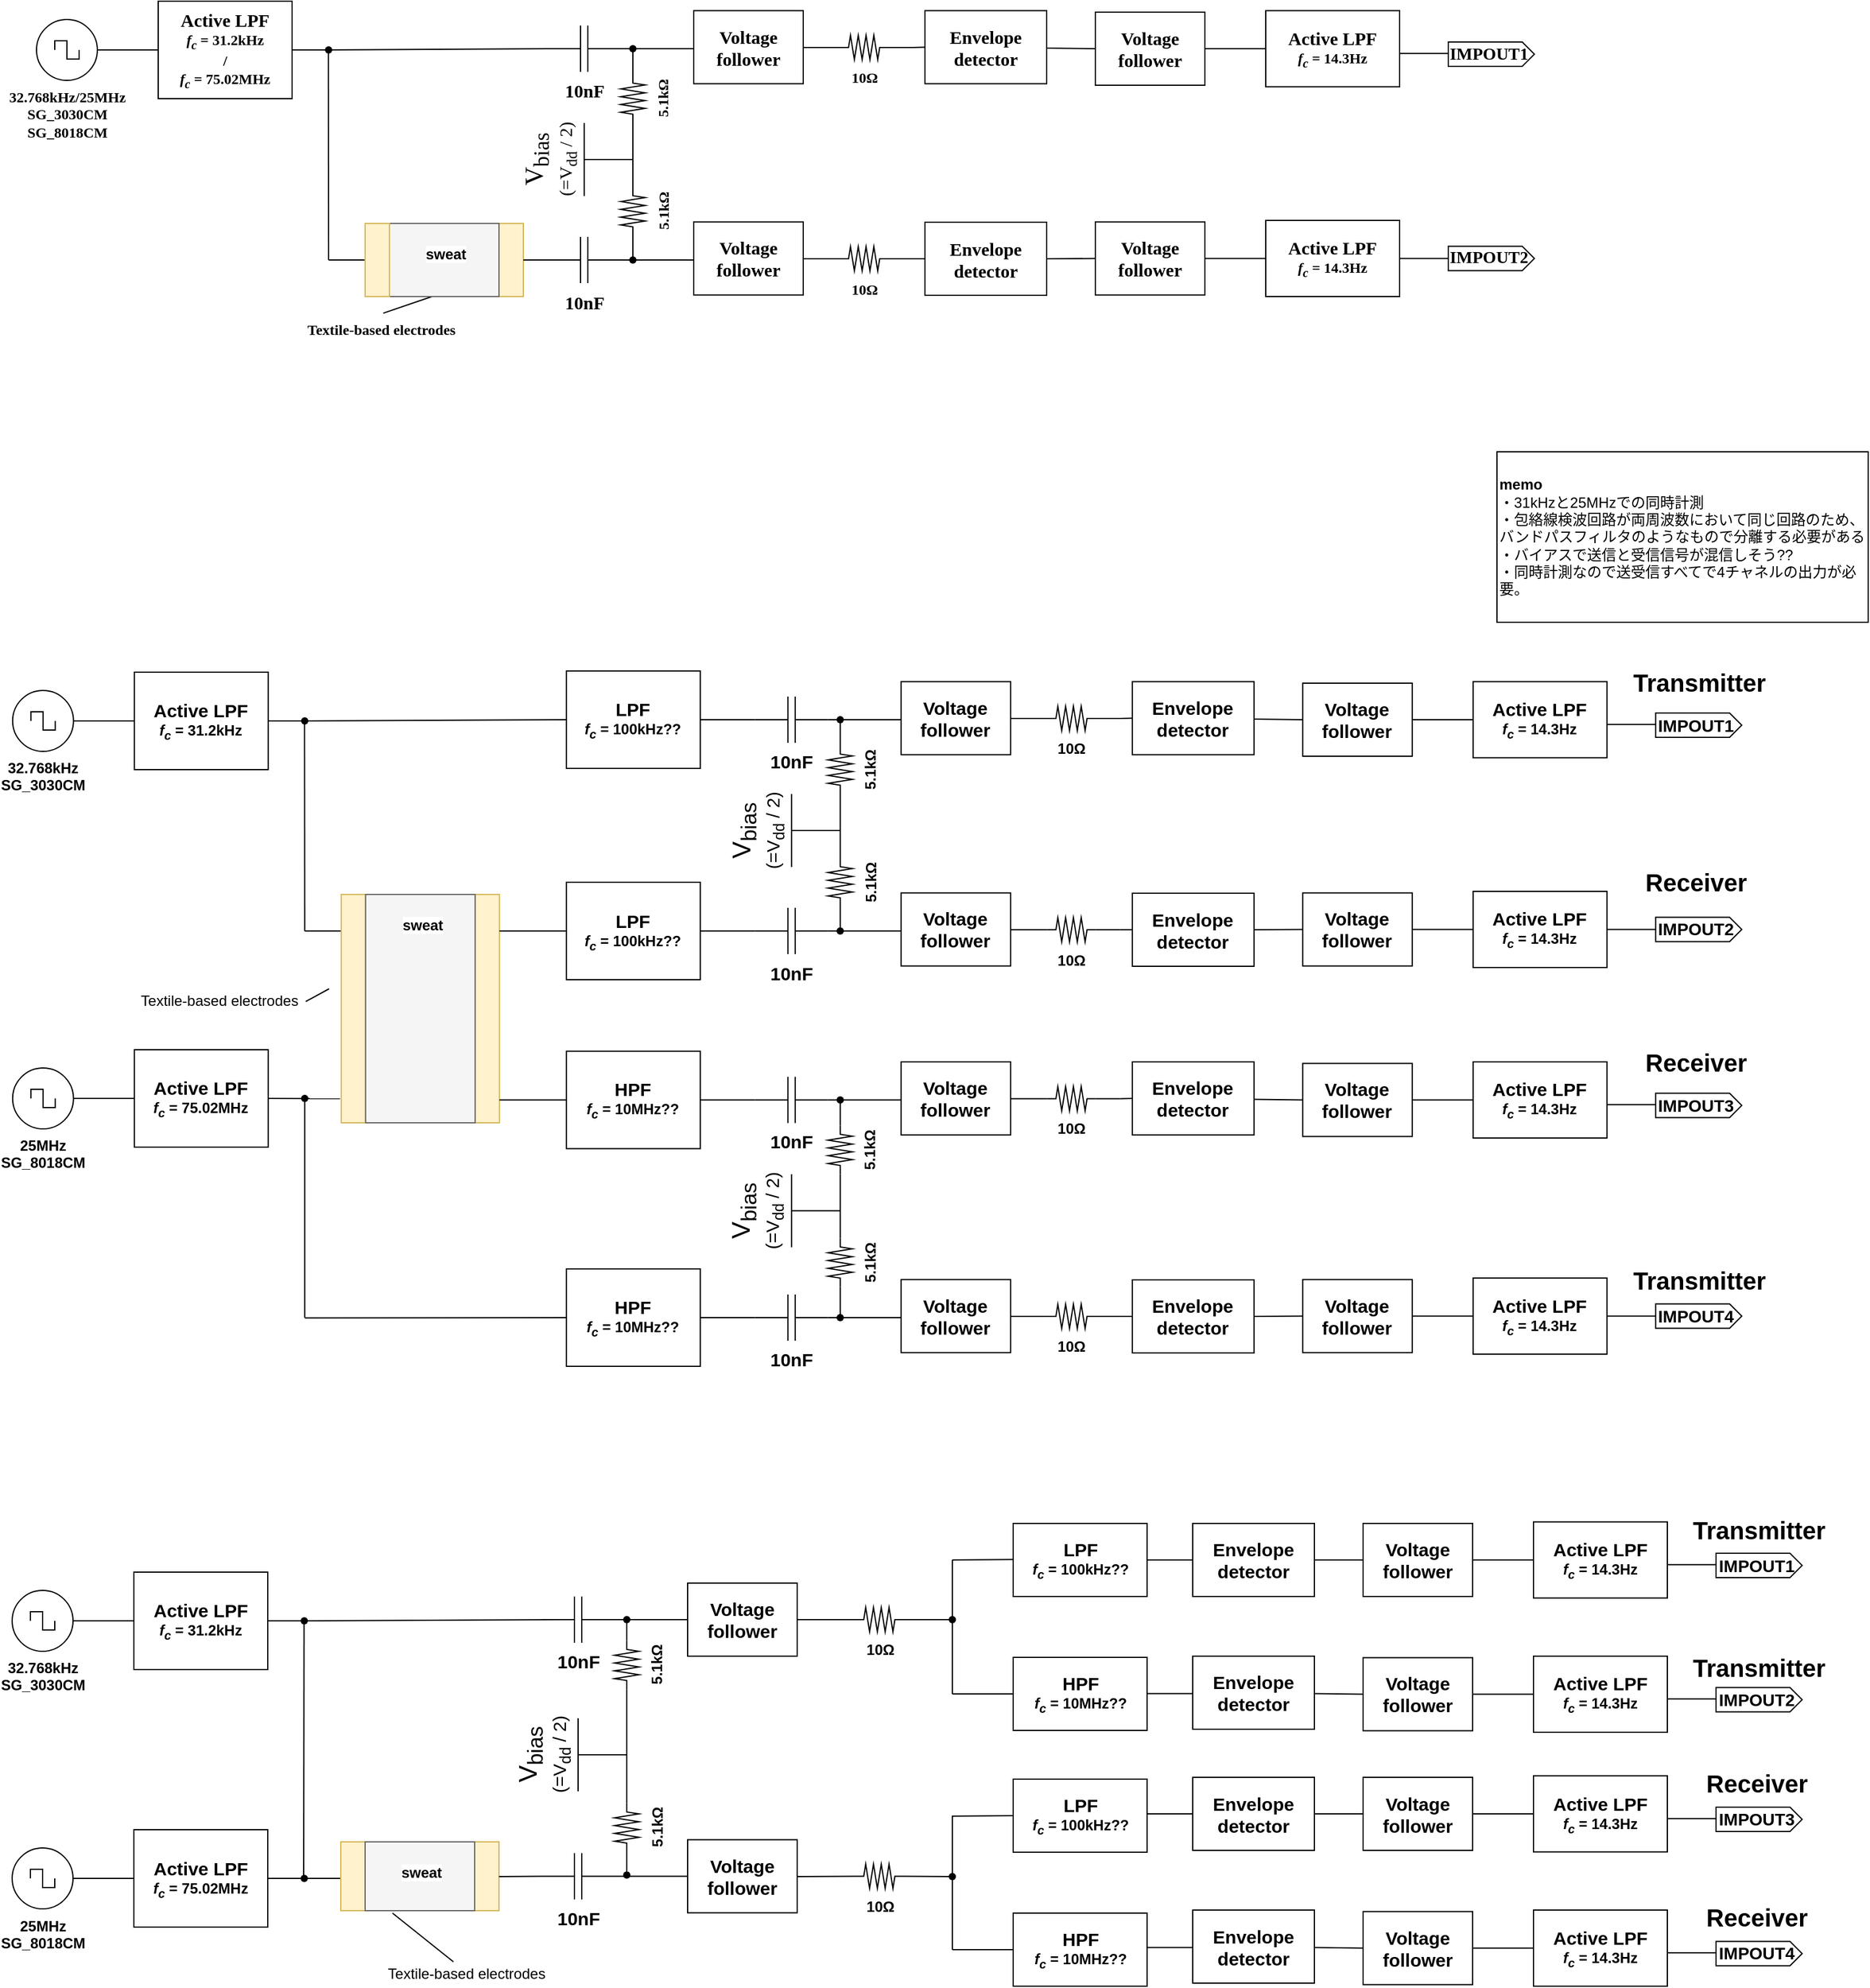 <mxfile version="20.1.1" type="github">
  <diagram id="anqt9Zf3QxN150gZl7nN" name="Page-1">
    <mxGraphModel dx="1403" dy="786" grid="1" gridSize="10" guides="1" tooltips="1" connect="1" arrows="1" fold="1" page="1" pageScale="1" pageWidth="1700" pageHeight="600" math="0" shadow="0">
      <root>
        <mxCell id="0" />
        <mxCell id="1" parent="0" />
        <mxCell id="CNNBCrnFb_RWiXShZdrg-2" value="&lt;div&gt;&lt;font face=&quot;Times New Roman&quot;&gt;&lt;b&gt;32.768kHz/25MHz&lt;br&gt;&lt;/b&gt;&lt;/font&gt;&lt;/div&gt;&lt;div&gt;&lt;font face=&quot;Times New Roman&quot;&gt;&lt;b&gt;SG_3030CM&lt;/b&gt;&lt;/font&gt;&lt;/div&gt;&lt;div&gt;&lt;font face=&quot;Times New Roman&quot;&gt;&lt;b&gt;SG_8018CM&lt;/b&gt;&lt;/font&gt;&lt;/div&gt;" style="pointerEvents=1;verticalLabelPosition=bottom;shadow=0;dashed=0;align=center;html=1;verticalAlign=top;shape=mxgraph.electrical.signal_sources.source;aspect=fixed;points=[[0.5,0,0],[1,0.5,0],[0.5,1,0],[0,0.5,0]];elSignalType=square;" parent="1" vertex="1">
          <mxGeometry x="140" y="85" width="50" height="50" as="geometry" />
        </mxCell>
        <mxCell id="CNNBCrnFb_RWiXShZdrg-3" value="&lt;div&gt;&lt;font size=&quot;1&quot; face=&quot;Times New Roman&quot;&gt;&lt;b style=&quot;font-size: 15px&quot;&gt;Active LPF&lt;/b&gt;&lt;/font&gt;&lt;/div&gt;&lt;div&gt;&lt;font face=&quot;Times New Roman&quot;&gt;&lt;b&gt;&lt;i&gt;f&lt;sub&gt;c&lt;/sub&gt;&lt;/i&gt; = 31.2kHz&lt;/b&gt;&lt;/font&gt;&lt;/div&gt;&lt;div&gt;&lt;font face=&quot;Times New Roman&quot;&gt;&lt;b&gt;/&lt;/b&gt;&lt;/font&gt;&lt;/div&gt;&lt;div&gt;&lt;font face=&quot;Times New Roman&quot;&gt;&lt;b&gt;&lt;i&gt;f&lt;sub&gt;c&lt;/sub&gt;&lt;/i&gt; = 75.02MHz&lt;/b&gt;&lt;/font&gt;&lt;/div&gt;" style="whiteSpace=wrap;html=1;" parent="1" vertex="1">
          <mxGeometry x="240" y="70" width="110" height="80" as="geometry" />
        </mxCell>
        <mxCell id="CNNBCrnFb_RWiXShZdrg-4" value="" style="endArrow=none;html=1;rounded=0;fontSize=15;exitX=1;exitY=0.5;exitDx=0;exitDy=0;exitPerimeter=0;" parent="1" source="CNNBCrnFb_RWiXShZdrg-2" target="CNNBCrnFb_RWiXShZdrg-3" edge="1">
          <mxGeometry width="50" height="50" relative="1" as="geometry">
            <mxPoint x="540" y="322.5" as="sourcePoint" />
            <mxPoint x="590" y="272.5" as="targetPoint" />
          </mxGeometry>
        </mxCell>
        <mxCell id="CNNBCrnFb_RWiXShZdrg-5" value="" style="endArrow=none;html=1;rounded=0;fontSize=15;exitDx=0;exitDy=0;exitPerimeter=0;startArrow=none;entryX=0;entryY=0.5;entryDx=0;entryDy=0;entryPerimeter=0;" parent="1" source="CNNBCrnFb_RWiXShZdrg-7" target="CNNBCrnFb_RWiXShZdrg-12" edge="1">
          <mxGeometry width="50" height="50" relative="1" as="geometry">
            <mxPoint x="320" y="108.82" as="sourcePoint" />
            <mxPoint x="500" y="110.5" as="targetPoint" />
          </mxGeometry>
        </mxCell>
        <mxCell id="CNNBCrnFb_RWiXShZdrg-6" value="" style="endArrow=none;html=1;rounded=0;fontSize=15;" parent="1" edge="1">
          <mxGeometry width="50" height="50" relative="1" as="geometry">
            <mxPoint x="380" y="282.5" as="sourcePoint" />
            <mxPoint x="379.83" y="110" as="targetPoint" />
          </mxGeometry>
        </mxCell>
        <mxCell id="CNNBCrnFb_RWiXShZdrg-7" value="" style="shape=waypoint;sketch=0;fillStyle=solid;size=6;pointerEvents=1;points=[];fillColor=none;resizable=0;rotatable=0;perimeter=centerPerimeter;snapToPoint=1;fontSize=15;" parent="1" vertex="1">
          <mxGeometry x="360" y="90" width="40" height="40" as="geometry" />
        </mxCell>
        <mxCell id="CNNBCrnFb_RWiXShZdrg-8" value="" style="endArrow=none;html=1;rounded=0;fontSize=15;exitDx=0;exitDy=0;startArrow=none;exitX=1;exitY=0.5;" parent="1" source="CNNBCrnFb_RWiXShZdrg-3" target="CNNBCrnFb_RWiXShZdrg-7" edge="1">
          <mxGeometry width="50" height="50" relative="1" as="geometry">
            <mxPoint x="390" y="120" as="sourcePoint" />
            <mxPoint x="460" y="120" as="targetPoint" />
          </mxGeometry>
        </mxCell>
        <mxCell id="CNNBCrnFb_RWiXShZdrg-10" value="" style="whiteSpace=wrap;html=1;fontSize=15;fillColor=#fff2cc;strokeColor=#d6b656;" parent="1" vertex="1">
          <mxGeometry x="520" y="252.5" width="20" height="60" as="geometry" />
        </mxCell>
        <mxCell id="CNNBCrnFb_RWiXShZdrg-11" value="" style="endArrow=none;html=1;rounded=0;fontSize=15;entryX=0;entryY=0.5;entryDx=0;entryDy=0;startArrow=none;" parent="1" edge="1">
          <mxGeometry width="50" height="50" relative="1" as="geometry">
            <mxPoint x="380" y="282.5" as="sourcePoint" />
            <mxPoint x="410" y="282.5" as="targetPoint" />
          </mxGeometry>
        </mxCell>
        <mxCell id="CNNBCrnFb_RWiXShZdrg-12" value="&lt;font face=&quot;Times New Roman&quot;&gt;&lt;b&gt;10nF&lt;/b&gt;&lt;/font&gt;" style="pointerEvents=1;verticalLabelPosition=bottom;shadow=0;dashed=0;align=center;html=1;verticalAlign=top;shape=mxgraph.electrical.capacitors.capacitor_1;fontSize=15;" parent="1" vertex="1">
          <mxGeometry x="560" y="90" width="60" height="38" as="geometry" />
        </mxCell>
        <mxCell id="CNNBCrnFb_RWiXShZdrg-13" value="&lt;font face=&quot;Times New Roman&quot;&gt;&lt;b&gt;10nF&lt;/b&gt;&lt;/font&gt;" style="pointerEvents=1;verticalLabelPosition=bottom;shadow=0;dashed=0;align=center;html=1;verticalAlign=top;shape=mxgraph.electrical.capacitors.capacitor_1;fontSize=15;" parent="1" vertex="1">
          <mxGeometry x="560" y="263.5" width="60" height="38" as="geometry" />
        </mxCell>
        <mxCell id="CNNBCrnFb_RWiXShZdrg-14" value="" style="endArrow=none;html=1;rounded=0;fontSize=15;exitDx=0;exitDy=0;startArrow=none;entryX=0;entryY=0.5;entryDx=0;entryDy=0;entryPerimeter=0;exitX=1;exitY=0.5;" parent="1" source="CNNBCrnFb_RWiXShZdrg-10" target="CNNBCrnFb_RWiXShZdrg-13" edge="1">
          <mxGeometry width="50" height="50" relative="1" as="geometry">
            <mxPoint x="390" y="120" as="sourcePoint" />
            <mxPoint x="610" y="121" as="targetPoint" />
          </mxGeometry>
        </mxCell>
        <mxCell id="CNNBCrnFb_RWiXShZdrg-15" value="" style="endArrow=classic;html=1;rounded=0;fontSize=24;exitX=1;exitY=0.5;exitDx=0;exitDy=0;" parent="1" edge="1">
          <mxGeometry width="50" height="50" relative="1" as="geometry">
            <mxPoint x="430" y="282.5" as="sourcePoint" />
            <mxPoint x="450" y="282.5" as="targetPoint" />
          </mxGeometry>
        </mxCell>
        <mxCell id="CNNBCrnFb_RWiXShZdrg-16" value="" style="endArrow=classic;html=1;rounded=0;fontSize=24;entryX=0;entryY=0.5;entryDx=0;entryDy=0;" parent="1" target="CNNBCrnFb_RWiXShZdrg-10" edge="1">
          <mxGeometry width="50" height="50" relative="1" as="geometry">
            <mxPoint x="500" y="282.5" as="sourcePoint" />
            <mxPoint x="460" y="292.5" as="targetPoint" />
          </mxGeometry>
        </mxCell>
        <mxCell id="CNNBCrnFb_RWiXShZdrg-17" value="" style="endArrow=none;html=1;rounded=0;fontSize=15;exitDx=0;exitDy=0;exitPerimeter=0;startArrow=none;entryX=0;entryY=0.5;entryDx=0;entryDy=0;" parent="1" source="CNNBCrnFb_RWiXShZdrg-23" edge="1">
          <mxGeometry width="50" height="50" relative="1" as="geometry">
            <mxPoint x="390" y="120" as="sourcePoint" />
            <mxPoint x="680" y="109" as="targetPoint" />
          </mxGeometry>
        </mxCell>
        <mxCell id="CNNBCrnFb_RWiXShZdrg-18" value="" style="endArrow=none;html=1;rounded=0;fontSize=15;startArrow=none;entryX=0;entryY=0.5;entryDx=0;entryDy=0;" parent="1" source="CNNBCrnFb_RWiXShZdrg-25" edge="1">
          <mxGeometry width="50" height="50" relative="1" as="geometry">
            <mxPoint x="620" y="282.21" as="sourcePoint" />
            <mxPoint x="680" y="282.5" as="targetPoint" />
          </mxGeometry>
        </mxCell>
        <mxCell id="CNNBCrnFb_RWiXShZdrg-19" value="&lt;div style=&quot;font-size: 21px&quot;&gt;&lt;font face=&quot;Times New Roman&quot;&gt;V&lt;sub&gt;bias&lt;/sub&gt;&lt;/font&gt;&lt;/div&gt;&lt;div style=&quot;font-size: 15px&quot;&gt;&lt;font face=&quot;Times New Roman&quot;&gt;(=V&lt;sub&gt;dd&lt;/sub&gt; / 2)&lt;br&gt;&lt;/font&gt;&lt;/div&gt;" style="verticalLabelPosition=top;verticalAlign=bottom;shape=mxgraph.electrical.signal_sources.vdd;shadow=0;dashed=0;align=center;strokeWidth=1;fontSize=24;html=1;flipV=1;rotation=-90;" parent="1" vertex="1">
          <mxGeometry x="580" y="180" width="60" height="40" as="geometry" />
        </mxCell>
        <mxCell id="CNNBCrnFb_RWiXShZdrg-20" value="&lt;div&gt;&lt;font face=&quot;Times New Roman&quot;&gt;&lt;b&gt;5.1kΩ&lt;/b&gt;&lt;/font&gt;&lt;/div&gt;" style="pointerEvents=1;verticalLabelPosition=bottom;shadow=0;dashed=0;align=center;html=1;verticalAlign=top;shape=mxgraph.electrical.resistors.resistor_2;rotation=-90;labelPosition=center;direction=west;spacing=3;spacingTop=0;spacingLeft=0;" parent="1" vertex="1">
          <mxGeometry x="610" y="140" width="40" height="20" as="geometry" />
        </mxCell>
        <mxCell id="CNNBCrnFb_RWiXShZdrg-21" value="&lt;div&gt;&lt;font face=&quot;Times New Roman&quot;&gt;&lt;b&gt;5.1kΩ&lt;/b&gt;&lt;/font&gt;&lt;/div&gt;" style="pointerEvents=1;verticalLabelPosition=bottom;shadow=0;dashed=0;align=center;html=1;verticalAlign=top;shape=mxgraph.electrical.resistors.resistor_2;rotation=-90;labelPosition=center;direction=west;spacing=3;spacingTop=0;spacingLeft=0;" parent="1" vertex="1">
          <mxGeometry x="610" y="232.5" width="40" height="20" as="geometry" />
        </mxCell>
        <mxCell id="CNNBCrnFb_RWiXShZdrg-22" value="" style="endArrow=none;html=1;rounded=0;fontSize=15;exitDx=0;exitDy=0;exitPerimeter=0;startArrow=none;entryX=0.563;entryY=0.505;entryDx=0;entryDy=0;exitX=0;exitY=0.5;entryPerimeter=0;" parent="1" source="CNNBCrnFb_RWiXShZdrg-20" target="CNNBCrnFb_RWiXShZdrg-23" edge="1">
          <mxGeometry width="50" height="50" relative="1" as="geometry">
            <mxPoint x="630" y="119.0" as="sourcePoint" />
            <mxPoint x="690" y="119.0" as="targetPoint" />
          </mxGeometry>
        </mxCell>
        <mxCell id="CNNBCrnFb_RWiXShZdrg-23" value="" style="shape=waypoint;sketch=0;fillStyle=solid;size=6;pointerEvents=1;points=[];fillColor=none;resizable=0;rotatable=0;perimeter=centerPerimeter;snapToPoint=1;fontSize=21;" parent="1" vertex="1">
          <mxGeometry x="610" y="89" width="40" height="40" as="geometry" />
        </mxCell>
        <mxCell id="CNNBCrnFb_RWiXShZdrg-24" value="" style="endArrow=none;html=1;rounded=0;fontSize=15;exitDx=0;exitDy=0;exitPerimeter=0;startArrow=none;entryDx=0;entryDy=0;exitX=1;exitY=0.5;" parent="1" source="CNNBCrnFb_RWiXShZdrg-12" target="CNNBCrnFb_RWiXShZdrg-23" edge="1">
          <mxGeometry width="50" height="50" relative="1" as="geometry">
            <mxPoint x="620" y="109.0" as="sourcePoint" />
            <mxPoint x="680" y="109.0" as="targetPoint" />
          </mxGeometry>
        </mxCell>
        <mxCell id="CNNBCrnFb_RWiXShZdrg-25" value="" style="shape=waypoint;sketch=0;fillStyle=solid;size=6;pointerEvents=1;points=[];fillColor=none;resizable=0;rotatable=0;perimeter=centerPerimeter;snapToPoint=1;fontSize=21;" parent="1" vertex="1">
          <mxGeometry x="610" y="262.5" width="40" height="40" as="geometry" />
        </mxCell>
        <mxCell id="CNNBCrnFb_RWiXShZdrg-26" value="" style="endArrow=none;html=1;rounded=0;fontSize=15;startArrow=none;entryDx=0;entryDy=0;" parent="1" source="CNNBCrnFb_RWiXShZdrg-13" target="CNNBCrnFb_RWiXShZdrg-25" edge="1">
          <mxGeometry width="50" height="50" relative="1" as="geometry">
            <mxPoint x="620" y="282.5" as="sourcePoint" />
            <mxPoint x="680" y="282.5" as="targetPoint" />
          </mxGeometry>
        </mxCell>
        <mxCell id="CNNBCrnFb_RWiXShZdrg-27" value="" style="endArrow=none;html=1;rounded=0;fontSize=15;exitDx=0;exitDy=0;exitPerimeter=0;startArrow=none;entryX=1;entryY=0.5;entryDx=0;entryDy=0;exitX=0;exitY=0.5;entryPerimeter=0;" parent="1" source="CNNBCrnFb_RWiXShZdrg-21" target="CNNBCrnFb_RWiXShZdrg-20" edge="1">
          <mxGeometry width="50" height="50" relative="1" as="geometry">
            <mxPoint x="649.71" y="210.5" as="sourcePoint" />
            <mxPoint x="649.71" y="189.5" as="targetPoint" />
          </mxGeometry>
        </mxCell>
        <mxCell id="CNNBCrnFb_RWiXShZdrg-28" value="" style="endArrow=none;html=1;rounded=0;fontSize=15;startArrow=none;entryX=1;entryY=0.5;entryDx=0;entryDy=0;entryPerimeter=0;" parent="1" source="CNNBCrnFb_RWiXShZdrg-25" target="CNNBCrnFb_RWiXShZdrg-21" edge="1">
          <mxGeometry width="50" height="50" relative="1" as="geometry">
            <mxPoint x="640" y="232.5" as="sourcePoint" />
            <mxPoint x="640" y="180" as="targetPoint" />
          </mxGeometry>
        </mxCell>
        <mxCell id="CNNBCrnFb_RWiXShZdrg-29" value="&lt;h1 id=&quot;firstHeading&quot; class=&quot;firstHeading mw-first-heading&quot; style=&quot;font-size: 15px&quot;&gt;&lt;font style=&quot;font-size: 15px&quot; face=&quot;Times New Roman&quot;&gt;Envelope detector&lt;/font&gt;&lt;/h1&gt;" style="whiteSpace=wrap;html=1;fontSize=20;" parent="1" vertex="1">
          <mxGeometry x="870" y="77.75" width="100" height="60" as="geometry" />
        </mxCell>
        <mxCell id="CNNBCrnFb_RWiXShZdrg-30" value="&lt;h1 id=&quot;firstHeading&quot; class=&quot;firstHeading mw-first-heading&quot; style=&quot;font-size: 15px&quot;&gt;&lt;font style=&quot;font-size: 15px&quot; face=&quot;Times New Roman&quot;&gt;Envelope detector&lt;/font&gt;&lt;/h1&gt;" style="whiteSpace=wrap;html=1;fontSize=20;" parent="1" vertex="1">
          <mxGeometry x="870" y="251.5" width="100" height="60" as="geometry" />
        </mxCell>
        <mxCell id="CNNBCrnFb_RWiXShZdrg-31" value="&lt;div&gt;&lt;font face=&quot;Times New Roman&quot;&gt;&lt;b&gt;10Ω&lt;/b&gt;&lt;/font&gt;&lt;/div&gt;" style="pointerEvents=1;verticalLabelPosition=bottom;shadow=0;dashed=0;align=center;html=1;verticalAlign=top;shape=mxgraph.electrical.resistors.resistor_2;rotation=0;labelPosition=center;direction=west;spacing=3;spacingTop=0;spacingLeft=0;" parent="1" vertex="1">
          <mxGeometry x="800" y="98" width="40" height="20" as="geometry" />
        </mxCell>
        <mxCell id="CNNBCrnFb_RWiXShZdrg-33" value="" style="endArrow=none;html=1;rounded=0;fontSize=15;exitDx=0;exitDy=0;startArrow=none;exitX=1;exitY=0.5;entryX=1;entryY=0.5;entryDx=0;entryDy=0;entryPerimeter=0;" parent="1" target="CNNBCrnFb_RWiXShZdrg-31" edge="1">
          <mxGeometry width="50" height="50" relative="1" as="geometry">
            <mxPoint x="770" y="108" as="sourcePoint" />
            <mxPoint x="970" y="189.58" as="targetPoint" />
          </mxGeometry>
        </mxCell>
        <mxCell id="CNNBCrnFb_RWiXShZdrg-34" value="" style="endArrow=none;html=1;rounded=0;fontSize=15;exitDx=0;exitDy=0;startArrow=none;exitX=0;exitY=0.5;entryX=0;entryY=0.5;entryDx=0;entryDy=0;entryPerimeter=0;exitPerimeter=0;" parent="1" source="CNNBCrnFb_RWiXShZdrg-31" edge="1">
          <mxGeometry width="50" height="50" relative="1" as="geometry">
            <mxPoint x="780" y="118" as="sourcePoint" />
            <mxPoint x="860" y="108" as="targetPoint" />
          </mxGeometry>
        </mxCell>
        <mxCell id="CNNBCrnFb_RWiXShZdrg-35" value="" style="endArrow=none;html=1;rounded=0;fontSize=15;exitDx=0;exitDy=0;startArrow=none;exitX=1;exitY=0.5;entryX=0;entryY=0.5;entryDx=0;entryDy=0;exitPerimeter=0;" parent="1" target="CNNBCrnFb_RWiXShZdrg-29" edge="1">
          <mxGeometry width="50" height="50" relative="1" as="geometry">
            <mxPoint x="860" y="108" as="sourcePoint" />
            <mxPoint x="880" y="135" as="targetPoint" />
          </mxGeometry>
        </mxCell>
        <mxCell id="CNNBCrnFb_RWiXShZdrg-36" value="&lt;div&gt;&lt;font face=&quot;Times New Roman&quot;&gt;&lt;b&gt;10Ω&lt;/b&gt;&lt;/font&gt;&lt;/div&gt;" style="pointerEvents=1;verticalLabelPosition=bottom;shadow=0;dashed=0;align=center;html=1;verticalAlign=top;shape=mxgraph.electrical.resistors.resistor_2;rotation=0;labelPosition=center;direction=west;spacing=3;spacingTop=0;spacingLeft=0;" parent="1" vertex="1">
          <mxGeometry x="800" y="271.5" width="40" height="20" as="geometry" />
        </mxCell>
        <mxCell id="CNNBCrnFb_RWiXShZdrg-38" value="" style="endArrow=none;html=1;rounded=0;fontSize=15;exitDx=0;exitDy=0;startArrow=none;exitX=1;exitY=0.5;entryX=1;entryY=0.5;entryDx=0;entryDy=0;entryPerimeter=0;" parent="1" target="CNNBCrnFb_RWiXShZdrg-36" edge="1">
          <mxGeometry width="50" height="50" relative="1" as="geometry">
            <mxPoint x="770" y="281.5" as="sourcePoint" />
            <mxPoint x="970" y="363.08" as="targetPoint" />
          </mxGeometry>
        </mxCell>
        <mxCell id="CNNBCrnFb_RWiXShZdrg-39" value="" style="endArrow=none;html=1;rounded=0;fontSize=15;exitDx=0;exitDy=0;startArrow=none;exitX=0;exitY=0.5;entryX=0;entryY=0.5;entryDx=0;entryDy=0;entryPerimeter=0;exitPerimeter=0;" parent="1" source="CNNBCrnFb_RWiXShZdrg-36" edge="1">
          <mxGeometry width="50" height="50" relative="1" as="geometry">
            <mxPoint x="780" y="291.5" as="sourcePoint" />
            <mxPoint x="860" y="281.5" as="targetPoint" />
          </mxGeometry>
        </mxCell>
        <mxCell id="CNNBCrnFb_RWiXShZdrg-40" value="&lt;div&gt;&lt;font face=&quot;Times New Roman&quot;&gt;&lt;b&gt;Voltage &lt;br&gt;&lt;/b&gt;&lt;/font&gt;&lt;/div&gt;&lt;div&gt;&lt;font face=&quot;Times New Roman&quot;&gt;&lt;b&gt;follower&lt;/b&gt;&lt;/font&gt;&lt;/div&gt;" style="whiteSpace=wrap;html=1;fontSize=15;" parent="1" vertex="1">
          <mxGeometry x="1010" y="79" width="90" height="60" as="geometry" />
        </mxCell>
        <mxCell id="CNNBCrnFb_RWiXShZdrg-41" value="&lt;div&gt;&lt;font face=&quot;Times New Roman&quot;&gt;&lt;b&gt;Voltage &lt;br&gt;&lt;/b&gt;&lt;/font&gt;&lt;/div&gt;&lt;div&gt;&lt;font face=&quot;Times New Roman&quot;&gt;&lt;b&gt;follower&lt;/b&gt;&lt;/font&gt;&lt;/div&gt;" style="whiteSpace=wrap;html=1;fontSize=15;" parent="1" vertex="1">
          <mxGeometry x="1010" y="251.25" width="90" height="60" as="geometry" />
        </mxCell>
        <mxCell id="CNNBCrnFb_RWiXShZdrg-42" value="&lt;div&gt;&lt;font size=&quot;1&quot; face=&quot;Times New Roman&quot;&gt;&lt;b style=&quot;font-size: 15px&quot;&gt;Active LPF&lt;/b&gt;&lt;/font&gt;&lt;/div&gt;&lt;div&gt;&lt;font face=&quot;Times New Roman&quot;&gt;&lt;b&gt;&lt;i&gt;f&lt;sub&gt;c&lt;/sub&gt;&lt;/i&gt; = 14.3Hz&lt;br&gt;&lt;/b&gt;&lt;/font&gt;&lt;/div&gt;" style="whiteSpace=wrap;html=1;" parent="1" vertex="1">
          <mxGeometry x="1150" y="77.75" width="110" height="62.5" as="geometry" />
        </mxCell>
        <mxCell id="CNNBCrnFb_RWiXShZdrg-43" value="&lt;div&gt;&lt;font size=&quot;1&quot; face=&quot;Times New Roman&quot;&gt;&lt;b style=&quot;font-size: 15px&quot;&gt;Active LPF&lt;/b&gt;&lt;/font&gt;&lt;/div&gt;&lt;div&gt;&lt;font face=&quot;Times New Roman&quot;&gt;&lt;b&gt;&lt;i&gt;f&lt;sub&gt;c&lt;/sub&gt;&lt;/i&gt; = 14.3Hz&lt;br&gt;&lt;/b&gt;&lt;/font&gt;&lt;/div&gt;" style="whiteSpace=wrap;html=1;" parent="1" vertex="1">
          <mxGeometry x="1150" y="250" width="110" height="62.5" as="geometry" />
        </mxCell>
        <mxCell id="CNNBCrnFb_RWiXShZdrg-44" value="&lt;font style=&quot;font-size: 14px&quot; face=&quot;Times New Roman&quot;&gt;&lt;b&gt;IMPOUT1&lt;/b&gt;&lt;/font&gt;" style="shape=mxgraph.arrows2.arrow;verticalLabelPosition=middle;shadow=0;dashed=0;align=center;html=1;verticalAlign=middle;strokeWidth=1;dy=0;dx=10;notch=0;fontSize=7;labelPosition=center;spacingLeft=-5;" parent="1" vertex="1">
          <mxGeometry x="1300" y="103.5" width="70.75" height="20" as="geometry" />
        </mxCell>
        <mxCell id="CNNBCrnFb_RWiXShZdrg-45" value="&lt;font style=&quot;font-size: 14px&quot; face=&quot;Times New Roman&quot;&gt;&lt;b&gt;IMPOUT2&lt;/b&gt;&lt;/font&gt;" style="shape=mxgraph.arrows2.arrow;verticalLabelPosition=middle;shadow=0;dashed=0;align=center;html=1;verticalAlign=middle;strokeWidth=1;dy=0;dx=10;notch=0;fontSize=7;labelPosition=center;spacingLeft=-5;" parent="1" vertex="1">
          <mxGeometry x="1300" y="271.25" width="70.75" height="20" as="geometry" />
        </mxCell>
        <mxCell id="CNNBCrnFb_RWiXShZdrg-46" value="" style="endArrow=none;html=1;rounded=0;fontSize=20;entryX=0;entryY=0.5;entryDx=0;entryDy=0;entryPerimeter=0;exitX=1;exitY=0.5;exitDx=0;exitDy=0;" parent="1" source="CNNBCrnFb_RWiXShZdrg-43" target="CNNBCrnFb_RWiXShZdrg-45" edge="1">
          <mxGeometry width="50" height="50" relative="1" as="geometry">
            <mxPoint x="1280" y="383.5" as="sourcePoint" />
            <mxPoint x="1330" y="333.5" as="targetPoint" />
          </mxGeometry>
        </mxCell>
        <mxCell id="CNNBCrnFb_RWiXShZdrg-47" value="" style="endArrow=none;html=1;rounded=0;fontSize=20;entryX=0;entryY=0.5;entryDx=0;entryDy=0;entryPerimeter=0;exitX=1;exitY=0.5;exitDx=0;exitDy=0;" parent="1" edge="1">
          <mxGeometry width="50" height="50" relative="1" as="geometry">
            <mxPoint x="1260" y="112.85" as="sourcePoint" />
            <mxPoint x="1300" y="112.85" as="targetPoint" />
          </mxGeometry>
        </mxCell>
        <mxCell id="CNNBCrnFb_RWiXShZdrg-48" value="" style="endArrow=none;html=1;rounded=0;fontSize=20;entryX=0;entryY=0.5;entryDx=0;entryDy=0;exitX=1;exitY=0.5;exitDx=0;exitDy=0;" parent="1" source="CNNBCrnFb_RWiXShZdrg-40" target="CNNBCrnFb_RWiXShZdrg-42" edge="1">
          <mxGeometry width="50" height="50" relative="1" as="geometry">
            <mxPoint x="1090" y="222.5" as="sourcePoint" />
            <mxPoint x="1350" y="121.85" as="targetPoint" />
          </mxGeometry>
        </mxCell>
        <mxCell id="CNNBCrnFb_RWiXShZdrg-49" value="" style="endArrow=none;html=1;rounded=0;fontSize=20;entryX=0;entryY=0.5;entryDx=0;entryDy=0;" parent="1" source="CNNBCrnFb_RWiXShZdrg-29" target="CNNBCrnFb_RWiXShZdrg-40" edge="1">
          <mxGeometry width="50" height="50" relative="1" as="geometry">
            <mxPoint x="1160" y="118" as="sourcePoint" />
            <mxPoint x="1190" y="118" as="targetPoint" />
          </mxGeometry>
        </mxCell>
        <mxCell id="CNNBCrnFb_RWiXShZdrg-50" value="" style="endArrow=none;html=1;rounded=0;fontSize=20;entryX=0;entryY=0.5;entryDx=0;entryDy=0;exitX=1;exitY=0.5;exitDx=0;exitDy=0;" parent="1" source="CNNBCrnFb_RWiXShZdrg-30" target="CNNBCrnFb_RWiXShZdrg-41" edge="1">
          <mxGeometry width="50" height="50" relative="1" as="geometry">
            <mxPoint x="1000" y="117.9" as="sourcePoint" />
            <mxPoint x="1040" y="118" as="targetPoint" />
          </mxGeometry>
        </mxCell>
        <mxCell id="CNNBCrnFb_RWiXShZdrg-51" value="" style="endArrow=none;html=1;rounded=0;fontSize=20;entryX=0;entryY=0.5;entryDx=0;entryDy=0;exitX=1;exitY=0.5;exitDx=0;exitDy=0;" parent="1" source="CNNBCrnFb_RWiXShZdrg-41" target="CNNBCrnFb_RWiXShZdrg-43" edge="1">
          <mxGeometry width="50" height="50" relative="1" as="geometry">
            <mxPoint x="980" y="292.5" as="sourcePoint" />
            <mxPoint x="1020" y="292.5" as="targetPoint" />
          </mxGeometry>
        </mxCell>
        <mxCell id="CNNBCrnFb_RWiXShZdrg-52" value="" style="endArrow=none;html=1;rounded=0;fontSize=15;exitDx=0;exitDy=0;startArrow=none;exitX=1;exitY=0.5;entryX=0;entryY=0.5;entryDx=0;entryDy=0;exitPerimeter=0;" parent="1" target="CNNBCrnFb_RWiXShZdrg-30" edge="1">
          <mxGeometry width="50" height="50" relative="1" as="geometry">
            <mxPoint x="860" y="281.5" as="sourcePoint" />
            <mxPoint x="900" y="117.75" as="targetPoint" />
          </mxGeometry>
        </mxCell>
        <mxCell id="CNNBCrnFb_RWiXShZdrg-53" value="&lt;div&gt;&lt;font face=&quot;Times New Roman&quot;&gt;&lt;b&gt;Voltage &lt;br&gt;&lt;/b&gt;&lt;/font&gt;&lt;/div&gt;&lt;div&gt;&lt;font face=&quot;Times New Roman&quot;&gt;&lt;b&gt;follower&lt;/b&gt;&lt;/font&gt;&lt;/div&gt;" style="whiteSpace=wrap;html=1;fontSize=15;" parent="1" vertex="1">
          <mxGeometry x="680" y="251.25" width="90" height="60" as="geometry" />
        </mxCell>
        <mxCell id="CNNBCrnFb_RWiXShZdrg-54" value="&lt;div&gt;&lt;font face=&quot;Times New Roman&quot;&gt;&lt;b&gt;Voltage &lt;br&gt;&lt;/b&gt;&lt;/font&gt;&lt;/div&gt;&lt;div&gt;&lt;font face=&quot;Times New Roman&quot;&gt;&lt;b&gt;follower&lt;/b&gt;&lt;/font&gt;&lt;/div&gt;" style="whiteSpace=wrap;html=1;fontSize=15;" parent="1" vertex="1">
          <mxGeometry x="680" y="77.75" width="90" height="60" as="geometry" />
        </mxCell>
        <mxCell id="zh1uuCZdA9-5P3cuNeVg-3" value="" style="endArrow=none;html=1;rounded=0;entryX=0.5;entryY=1;entryDx=0;entryDy=0;exitX=0.516;exitY=0.039;exitDx=0;exitDy=0;exitPerimeter=0;" parent="1" source="zh1uuCZdA9-5P3cuNeVg-4" target="EhzRGvjUK19a2yTeorhR-2" edge="1">
          <mxGeometry width="50" height="50" relative="1" as="geometry">
            <mxPoint x="390" y="320" as="sourcePoint" />
            <mxPoint x="430" y="322.5" as="targetPoint" />
          </mxGeometry>
        </mxCell>
        <mxCell id="zh1uuCZdA9-5P3cuNeVg-4" value="&lt;div&gt;&lt;b&gt;&lt;font face=&quot;Times New Roman&quot;&gt;Textile-based electrodes&lt;/font&gt;&lt;/b&gt;&lt;/div&gt;" style="text;html=1;align=center;verticalAlign=middle;resizable=0;points=[];autosize=1;strokeColor=none;fillColor=none;" parent="1" vertex="1">
          <mxGeometry x="347.5" y="325" width="150" height="30" as="geometry" />
        </mxCell>
        <mxCell id="EhzRGvjUK19a2yTeorhR-2" value="" style="whiteSpace=wrap;html=1;fontSize=15;fillColor=#f5f5f5;strokeColor=#666666;fontColor=#333333;" parent="1" vertex="1">
          <mxGeometry x="410" y="252.5" width="110" height="60" as="geometry" />
        </mxCell>
        <mxCell id="EhzRGvjUK19a2yTeorhR-3" value="" style="whiteSpace=wrap;html=1;fontSize=15;fillColor=#fff2cc;strokeColor=#d6b656;" parent="1" vertex="1">
          <mxGeometry x="410" y="252.5" width="20" height="60" as="geometry" />
        </mxCell>
        <mxCell id="EhzRGvjUK19a2yTeorhR-4" value="&lt;b&gt;sweat&lt;/b&gt;" style="shape=image;html=1;verticalAlign=top;verticalLabelPosition=bottom;labelBackgroundColor=#ffffff;imageAspect=0;aspect=fixed;image=https://cdn1.iconfinder.com/data/icons/ionicons-sharp-vol-2/512/water-sharp-128.png" parent="1" vertex="1">
          <mxGeometry x="460" y="231" width="32.5" height="32.5" as="geometry" />
        </mxCell>
        <mxCell id="47fxbBr4y0LH6VdlZNcM-123" value="&lt;div&gt;&lt;b&gt;32.768kHz&lt;br&gt;&lt;/b&gt;&lt;/div&gt;&lt;div&gt;&lt;b&gt;SG_3030CM&lt;/b&gt;&lt;/div&gt;" style="pointerEvents=1;verticalLabelPosition=bottom;shadow=0;dashed=0;align=center;html=1;verticalAlign=top;shape=mxgraph.electrical.signal_sources.source;aspect=fixed;points=[[0.5,0,0],[1,0.5,0],[0.5,1,0],[0,0.5,0]];elSignalType=square;" parent="1" vertex="1">
          <mxGeometry x="120.38" y="636" width="50" height="50" as="geometry" />
        </mxCell>
        <mxCell id="47fxbBr4y0LH6VdlZNcM-124" value="&lt;div&gt;&lt;font size=&quot;1&quot;&gt;&lt;b style=&quot;font-size: 15px&quot;&gt;Active LPF&lt;/b&gt;&lt;/font&gt;&lt;/div&gt;&lt;div&gt;&lt;b&gt;&lt;i&gt;f&lt;sub&gt;c&lt;/sub&gt;&lt;/i&gt; = 31.2kHz&lt;/b&gt;&lt;/div&gt;" style="whiteSpace=wrap;html=1;" parent="1" vertex="1">
          <mxGeometry x="220.38" y="621" width="110" height="80" as="geometry" />
        </mxCell>
        <mxCell id="47fxbBr4y0LH6VdlZNcM-125" value="" style="endArrow=none;html=1;rounded=0;fontSize=15;exitX=1;exitY=0.5;exitDx=0;exitDy=0;exitPerimeter=0;" parent="1" source="47fxbBr4y0LH6VdlZNcM-123" target="47fxbBr4y0LH6VdlZNcM-124" edge="1">
          <mxGeometry width="50" height="50" relative="1" as="geometry">
            <mxPoint x="520.38" y="873.5" as="sourcePoint" />
            <mxPoint x="570.38" y="823.5" as="targetPoint" />
          </mxGeometry>
        </mxCell>
        <mxCell id="47fxbBr4y0LH6VdlZNcM-126" value="" style="endArrow=none;html=1;rounded=0;fontSize=15;exitDx=0;exitDy=0;exitPerimeter=0;startArrow=none;entryX=0;entryY=0.5;entryDx=0;entryDy=0;" parent="1" source="47fxbBr4y0LH6VdlZNcM-128" target="47fxbBr4y0LH6VdlZNcM-188" edge="1">
          <mxGeometry width="50" height="50" relative="1" as="geometry">
            <mxPoint x="300.38" y="659.82" as="sourcePoint" />
            <mxPoint x="520.38" y="660" as="targetPoint" />
          </mxGeometry>
        </mxCell>
        <mxCell id="47fxbBr4y0LH6VdlZNcM-127" value="" style="endArrow=none;html=1;rounded=0;fontSize=15;" parent="1" edge="1">
          <mxGeometry width="50" height="50" relative="1" as="geometry">
            <mxPoint x="360.38" y="833.5" as="sourcePoint" />
            <mxPoint x="360.21" y="661" as="targetPoint" />
          </mxGeometry>
        </mxCell>
        <mxCell id="47fxbBr4y0LH6VdlZNcM-128" value="" style="shape=waypoint;sketch=0;fillStyle=solid;size=6;pointerEvents=1;points=[];fillColor=none;resizable=0;rotatable=0;perimeter=centerPerimeter;snapToPoint=1;fontSize=15;" parent="1" vertex="1">
          <mxGeometry x="340.38" y="641" width="40" height="40" as="geometry" />
        </mxCell>
        <mxCell id="47fxbBr4y0LH6VdlZNcM-129" value="" style="endArrow=none;html=1;rounded=0;fontSize=15;exitDx=0;exitDy=0;startArrow=none;exitX=1;exitY=0.5;" parent="1" source="47fxbBr4y0LH6VdlZNcM-124" target="47fxbBr4y0LH6VdlZNcM-128" edge="1">
          <mxGeometry width="50" height="50" relative="1" as="geometry">
            <mxPoint x="370.38" y="671" as="sourcePoint" />
            <mxPoint x="440.38" y="671" as="targetPoint" />
          </mxGeometry>
        </mxCell>
        <mxCell id="47fxbBr4y0LH6VdlZNcM-130" value="" style="whiteSpace=wrap;html=1;fontSize=15;fillColor=#fff2cc;strokeColor=#d6b656;" parent="1" vertex="1">
          <mxGeometry x="500.38" y="803.5" width="20" height="187.5" as="geometry" />
        </mxCell>
        <mxCell id="47fxbBr4y0LH6VdlZNcM-131" value="" style="endArrow=none;html=1;rounded=0;fontSize=15;entryX=0;entryY=0.5;entryDx=0;entryDy=0;startArrow=none;" parent="1" edge="1">
          <mxGeometry width="50" height="50" relative="1" as="geometry">
            <mxPoint x="360.38" y="833.5" as="sourcePoint" />
            <mxPoint x="390.38" y="833.5" as="targetPoint" />
          </mxGeometry>
        </mxCell>
        <mxCell id="47fxbBr4y0LH6VdlZNcM-132" value="&lt;b&gt;10nF&lt;/b&gt;" style="pointerEvents=1;verticalLabelPosition=bottom;shadow=0;dashed=0;align=center;html=1;verticalAlign=top;shape=mxgraph.electrical.capacitors.capacitor_1;fontSize=15;" parent="1" vertex="1">
          <mxGeometry x="730.38" y="641" width="60" height="38" as="geometry" />
        </mxCell>
        <mxCell id="47fxbBr4y0LH6VdlZNcM-133" value="&lt;b&gt;10nF&lt;/b&gt;" style="pointerEvents=1;verticalLabelPosition=bottom;shadow=0;dashed=0;align=center;html=1;verticalAlign=top;shape=mxgraph.electrical.capacitors.capacitor_1;fontSize=15;" parent="1" vertex="1">
          <mxGeometry x="730.38" y="814.5" width="60" height="38" as="geometry" />
        </mxCell>
        <mxCell id="47fxbBr4y0LH6VdlZNcM-134" value="" style="endArrow=none;html=1;rounded=0;fontSize=15;startArrow=none;exitX=1;exitY=0.16;exitDx=0;exitDy=0;exitPerimeter=0;entryX=0;entryY=0.5;entryDx=0;entryDy=0;" parent="1" source="47fxbBr4y0LH6VdlZNcM-130" target="47fxbBr4y0LH6VdlZNcM-189" edge="1">
          <mxGeometry width="50" height="50" relative="1" as="geometry">
            <mxPoint x="510.38" y="781" as="sourcePoint" />
            <mxPoint x="540.38" y="834" as="targetPoint" />
          </mxGeometry>
        </mxCell>
        <mxCell id="47fxbBr4y0LH6VdlZNcM-135" value="" style="endArrow=classic;html=1;rounded=0;fontSize=24;exitX=1;exitY=0.5;exitDx=0;exitDy=0;" parent="1" edge="1">
          <mxGeometry width="50" height="50" relative="1" as="geometry">
            <mxPoint x="410.38" y="833.5" as="sourcePoint" />
            <mxPoint x="430.38" y="833.5" as="targetPoint" />
          </mxGeometry>
        </mxCell>
        <mxCell id="47fxbBr4y0LH6VdlZNcM-136" value="" style="endArrow=none;html=1;rounded=0;fontSize=15;exitDx=0;exitDy=0;exitPerimeter=0;startArrow=none;entryX=0;entryY=0.5;entryDx=0;entryDy=0;" parent="1" source="47fxbBr4y0LH6VdlZNcM-142" edge="1">
          <mxGeometry width="50" height="50" relative="1" as="geometry">
            <mxPoint x="560.38" y="671" as="sourcePoint" />
            <mxPoint x="850.38" y="660" as="targetPoint" />
          </mxGeometry>
        </mxCell>
        <mxCell id="47fxbBr4y0LH6VdlZNcM-137" value="" style="endArrow=none;html=1;rounded=0;fontSize=15;startArrow=none;entryX=0;entryY=0.5;entryDx=0;entryDy=0;" parent="1" source="47fxbBr4y0LH6VdlZNcM-144" edge="1">
          <mxGeometry width="50" height="50" relative="1" as="geometry">
            <mxPoint x="790.38" y="833.21" as="sourcePoint" />
            <mxPoint x="850.38" y="833.5" as="targetPoint" />
          </mxGeometry>
        </mxCell>
        <mxCell id="47fxbBr4y0LH6VdlZNcM-138" value="&lt;div style=&quot;font-size: 21px&quot;&gt;V&lt;sub&gt;bias&lt;/sub&gt;&lt;/div&gt;&lt;div style=&quot;font-size: 15px&quot;&gt;(=V&lt;sub&gt;dd&lt;/sub&gt; / 2)&lt;br&gt;&lt;/div&gt;" style="verticalLabelPosition=top;verticalAlign=bottom;shape=mxgraph.electrical.signal_sources.vdd;shadow=0;dashed=0;align=center;strokeWidth=1;fontSize=24;html=1;flipV=1;rotation=-90;" parent="1" vertex="1">
          <mxGeometry x="750.38" y="731" width="60" height="40" as="geometry" />
        </mxCell>
        <mxCell id="47fxbBr4y0LH6VdlZNcM-139" value="&lt;div&gt;&lt;b&gt;5.1kΩ&lt;/b&gt;&lt;/div&gt;" style="pointerEvents=1;verticalLabelPosition=bottom;shadow=0;dashed=0;align=center;html=1;verticalAlign=top;shape=mxgraph.electrical.resistors.resistor_2;rotation=-90;labelPosition=center;direction=west;spacing=3;spacingTop=0;spacingLeft=0;" parent="1" vertex="1">
          <mxGeometry x="780.38" y="691" width="40" height="20" as="geometry" />
        </mxCell>
        <mxCell id="47fxbBr4y0LH6VdlZNcM-140" value="&lt;div&gt;&lt;b&gt;5.1kΩ&lt;/b&gt;&lt;/div&gt;" style="pointerEvents=1;verticalLabelPosition=bottom;shadow=0;dashed=0;align=center;html=1;verticalAlign=top;shape=mxgraph.electrical.resistors.resistor_2;rotation=-90;labelPosition=center;direction=west;spacing=3;spacingTop=0;spacingLeft=0;" parent="1" vertex="1">
          <mxGeometry x="780.38" y="783.5" width="40" height="20" as="geometry" />
        </mxCell>
        <mxCell id="47fxbBr4y0LH6VdlZNcM-141" value="" style="endArrow=none;html=1;rounded=0;fontSize=15;exitDx=0;exitDy=0;exitPerimeter=0;startArrow=none;entryX=0.563;entryY=0.505;entryDx=0;entryDy=0;exitX=0;exitY=0.5;entryPerimeter=0;" parent="1" source="47fxbBr4y0LH6VdlZNcM-139" target="47fxbBr4y0LH6VdlZNcM-142" edge="1">
          <mxGeometry width="50" height="50" relative="1" as="geometry">
            <mxPoint x="800.38" y="670.0" as="sourcePoint" />
            <mxPoint x="860.38" y="670.0" as="targetPoint" />
          </mxGeometry>
        </mxCell>
        <mxCell id="47fxbBr4y0LH6VdlZNcM-142" value="" style="shape=waypoint;sketch=0;fillStyle=solid;size=6;pointerEvents=1;points=[];fillColor=none;resizable=0;rotatable=0;perimeter=centerPerimeter;snapToPoint=1;fontSize=21;" parent="1" vertex="1">
          <mxGeometry x="780.38" y="640" width="40" height="40" as="geometry" />
        </mxCell>
        <mxCell id="47fxbBr4y0LH6VdlZNcM-143" value="" style="endArrow=none;html=1;rounded=0;fontSize=15;exitDx=0;exitDy=0;exitPerimeter=0;startArrow=none;entryDx=0;entryDy=0;exitX=1;exitY=0.5;" parent="1" source="47fxbBr4y0LH6VdlZNcM-132" target="47fxbBr4y0LH6VdlZNcM-142" edge="1">
          <mxGeometry width="50" height="50" relative="1" as="geometry">
            <mxPoint x="790.38" y="660.0" as="sourcePoint" />
            <mxPoint x="850.38" y="660.0" as="targetPoint" />
          </mxGeometry>
        </mxCell>
        <mxCell id="47fxbBr4y0LH6VdlZNcM-144" value="" style="shape=waypoint;sketch=0;fillStyle=solid;size=6;pointerEvents=1;points=[];fillColor=none;resizable=0;rotatable=0;perimeter=centerPerimeter;snapToPoint=1;fontSize=21;" parent="1" vertex="1">
          <mxGeometry x="780.38" y="813.5" width="40" height="40" as="geometry" />
        </mxCell>
        <mxCell id="47fxbBr4y0LH6VdlZNcM-145" value="" style="endArrow=none;html=1;rounded=0;fontSize=15;startArrow=none;entryDx=0;entryDy=0;" parent="1" source="47fxbBr4y0LH6VdlZNcM-133" target="47fxbBr4y0LH6VdlZNcM-144" edge="1">
          <mxGeometry width="50" height="50" relative="1" as="geometry">
            <mxPoint x="790.38" y="833.5" as="sourcePoint" />
            <mxPoint x="850.38" y="833.5" as="targetPoint" />
          </mxGeometry>
        </mxCell>
        <mxCell id="47fxbBr4y0LH6VdlZNcM-146" value="" style="endArrow=none;html=1;rounded=0;fontSize=15;exitDx=0;exitDy=0;exitPerimeter=0;startArrow=none;entryX=1;entryY=0.5;entryDx=0;entryDy=0;exitX=0;exitY=0.5;entryPerimeter=0;" parent="1" source="47fxbBr4y0LH6VdlZNcM-140" target="47fxbBr4y0LH6VdlZNcM-139" edge="1">
          <mxGeometry width="50" height="50" relative="1" as="geometry">
            <mxPoint x="820.09" y="761.5" as="sourcePoint" />
            <mxPoint x="820.09" y="740.5" as="targetPoint" />
          </mxGeometry>
        </mxCell>
        <mxCell id="47fxbBr4y0LH6VdlZNcM-147" value="" style="endArrow=none;html=1;rounded=0;fontSize=15;startArrow=none;entryX=1;entryY=0.5;entryDx=0;entryDy=0;entryPerimeter=0;" parent="1" source="47fxbBr4y0LH6VdlZNcM-144" target="47fxbBr4y0LH6VdlZNcM-140" edge="1">
          <mxGeometry width="50" height="50" relative="1" as="geometry">
            <mxPoint x="810.38" y="783.5" as="sourcePoint" />
            <mxPoint x="810.38" y="731" as="targetPoint" />
          </mxGeometry>
        </mxCell>
        <mxCell id="47fxbBr4y0LH6VdlZNcM-148" value="&lt;h1 id=&quot;firstHeading&quot; class=&quot;firstHeading mw-first-heading&quot; style=&quot;font-size: 15px&quot;&gt;&lt;font style=&quot;font-size: 15px&quot;&gt;Envelope detector&lt;/font&gt;&lt;/h1&gt;" style="whiteSpace=wrap;html=1;fontSize=20;" parent="1" vertex="1">
          <mxGeometry x="1040.38" y="628.75" width="100" height="60" as="geometry" />
        </mxCell>
        <mxCell id="47fxbBr4y0LH6VdlZNcM-149" value="&lt;h1 id=&quot;firstHeading&quot; class=&quot;firstHeading mw-first-heading&quot; style=&quot;font-size: 15px&quot;&gt;&lt;font style=&quot;font-size: 15px&quot;&gt;Envelope detector&lt;/font&gt;&lt;/h1&gt;" style="whiteSpace=wrap;html=1;fontSize=20;" parent="1" vertex="1">
          <mxGeometry x="1040.38" y="802.5" width="100" height="60" as="geometry" />
        </mxCell>
        <mxCell id="47fxbBr4y0LH6VdlZNcM-150" value="&lt;div&gt;&lt;b&gt;10Ω&lt;/b&gt;&lt;/div&gt;" style="pointerEvents=1;verticalLabelPosition=bottom;shadow=0;dashed=0;align=center;html=1;verticalAlign=top;shape=mxgraph.electrical.resistors.resistor_2;rotation=0;labelPosition=center;direction=west;spacing=3;spacingTop=0;spacingLeft=0;" parent="1" vertex="1">
          <mxGeometry x="970.38" y="649" width="40" height="20" as="geometry" />
        </mxCell>
        <mxCell id="47fxbBr4y0LH6VdlZNcM-151" value="" style="endArrow=none;html=1;rounded=0;fontSize=15;exitDx=0;exitDy=0;startArrow=none;exitX=1;exitY=0.5;entryX=1;entryY=0.5;entryDx=0;entryDy=0;entryPerimeter=0;" parent="1" target="47fxbBr4y0LH6VdlZNcM-150" edge="1">
          <mxGeometry width="50" height="50" relative="1" as="geometry">
            <mxPoint x="940.38" y="659" as="sourcePoint" />
            <mxPoint x="1140.38" y="740.58" as="targetPoint" />
          </mxGeometry>
        </mxCell>
        <mxCell id="47fxbBr4y0LH6VdlZNcM-152" value="" style="endArrow=none;html=1;rounded=0;fontSize=15;exitDx=0;exitDy=0;startArrow=none;exitX=0;exitY=0.5;entryX=0;entryY=0.5;entryDx=0;entryDy=0;entryPerimeter=0;exitPerimeter=0;" parent="1" source="47fxbBr4y0LH6VdlZNcM-150" edge="1">
          <mxGeometry width="50" height="50" relative="1" as="geometry">
            <mxPoint x="950.38" y="669" as="sourcePoint" />
            <mxPoint x="1030.38" y="659" as="targetPoint" />
          </mxGeometry>
        </mxCell>
        <mxCell id="47fxbBr4y0LH6VdlZNcM-153" value="" style="endArrow=none;html=1;rounded=0;fontSize=15;exitDx=0;exitDy=0;startArrow=none;exitX=1;exitY=0.5;entryX=0;entryY=0.5;entryDx=0;entryDy=0;exitPerimeter=0;" parent="1" target="47fxbBr4y0LH6VdlZNcM-148" edge="1">
          <mxGeometry width="50" height="50" relative="1" as="geometry">
            <mxPoint x="1030.38" y="659" as="sourcePoint" />
            <mxPoint x="1050.38" y="686" as="targetPoint" />
          </mxGeometry>
        </mxCell>
        <mxCell id="47fxbBr4y0LH6VdlZNcM-154" value="&lt;div&gt;&lt;b&gt;10Ω&lt;/b&gt;&lt;/div&gt;" style="pointerEvents=1;verticalLabelPosition=bottom;shadow=0;dashed=0;align=center;html=1;verticalAlign=top;shape=mxgraph.electrical.resistors.resistor_2;rotation=0;labelPosition=center;direction=west;spacing=3;spacingTop=0;spacingLeft=0;" parent="1" vertex="1">
          <mxGeometry x="970.38" y="822.5" width="40" height="20" as="geometry" />
        </mxCell>
        <mxCell id="47fxbBr4y0LH6VdlZNcM-155" value="" style="endArrow=none;html=1;rounded=0;fontSize=15;exitDx=0;exitDy=0;startArrow=none;exitX=1;exitY=0.5;entryX=1;entryY=0.5;entryDx=0;entryDy=0;entryPerimeter=0;" parent="1" target="47fxbBr4y0LH6VdlZNcM-154" edge="1">
          <mxGeometry width="50" height="50" relative="1" as="geometry">
            <mxPoint x="940.38" y="832.5" as="sourcePoint" />
            <mxPoint x="1140.38" y="914.08" as="targetPoint" />
          </mxGeometry>
        </mxCell>
        <mxCell id="47fxbBr4y0LH6VdlZNcM-156" value="" style="endArrow=none;html=1;rounded=0;fontSize=15;exitDx=0;exitDy=0;startArrow=none;exitX=0;exitY=0.5;entryX=0;entryY=0.5;entryDx=0;entryDy=0;entryPerimeter=0;exitPerimeter=0;" parent="1" source="47fxbBr4y0LH6VdlZNcM-154" edge="1">
          <mxGeometry width="50" height="50" relative="1" as="geometry">
            <mxPoint x="950.38" y="842.5" as="sourcePoint" />
            <mxPoint x="1030.38" y="832.5" as="targetPoint" />
          </mxGeometry>
        </mxCell>
        <mxCell id="47fxbBr4y0LH6VdlZNcM-157" value="&lt;div&gt;&lt;b&gt;Voltage &lt;br&gt;&lt;/b&gt;&lt;/div&gt;&lt;div&gt;&lt;b&gt;follower&lt;/b&gt;&lt;/div&gt;" style="whiteSpace=wrap;html=1;fontSize=15;" parent="1" vertex="1">
          <mxGeometry x="1180.38" y="630" width="90" height="60" as="geometry" />
        </mxCell>
        <mxCell id="47fxbBr4y0LH6VdlZNcM-158" value="&lt;div&gt;&lt;b&gt;Voltage &lt;br&gt;&lt;/b&gt;&lt;/div&gt;&lt;div&gt;&lt;b&gt;follower&lt;/b&gt;&lt;/div&gt;" style="whiteSpace=wrap;html=1;fontSize=15;" parent="1" vertex="1">
          <mxGeometry x="1180.38" y="802.25" width="90" height="60" as="geometry" />
        </mxCell>
        <mxCell id="47fxbBr4y0LH6VdlZNcM-159" value="&lt;div&gt;&lt;font size=&quot;1&quot;&gt;&lt;b style=&quot;font-size: 15px&quot;&gt;Active LPF&lt;/b&gt;&lt;/font&gt;&lt;/div&gt;&lt;div&gt;&lt;b&gt;&lt;i&gt;f&lt;sub&gt;c&lt;/sub&gt;&lt;/i&gt; = 14.3Hz&lt;br&gt;&lt;/b&gt;&lt;/div&gt;" style="whiteSpace=wrap;html=1;" parent="1" vertex="1">
          <mxGeometry x="1320.38" y="628.75" width="110" height="62.5" as="geometry" />
        </mxCell>
        <mxCell id="47fxbBr4y0LH6VdlZNcM-160" value="&lt;div&gt;&lt;font size=&quot;1&quot;&gt;&lt;b style=&quot;font-size: 15px&quot;&gt;Active LPF&lt;/b&gt;&lt;/font&gt;&lt;/div&gt;&lt;div&gt;&lt;b&gt;&lt;i&gt;f&lt;sub&gt;c&lt;/sub&gt;&lt;/i&gt; = 14.3Hz&lt;br&gt;&lt;/b&gt;&lt;/div&gt;" style="whiteSpace=wrap;html=1;" parent="1" vertex="1">
          <mxGeometry x="1320.38" y="801" width="110" height="62.5" as="geometry" />
        </mxCell>
        <mxCell id="47fxbBr4y0LH6VdlZNcM-161" value="&lt;font style=&quot;font-size: 14px&quot;&gt;&lt;b&gt;IMPOUT1&lt;/b&gt;&lt;/font&gt;" style="shape=mxgraph.arrows2.arrow;verticalLabelPosition=middle;shadow=0;dashed=0;align=center;html=1;verticalAlign=middle;strokeWidth=1;dy=0;dx=10;notch=0;fontSize=7;labelPosition=center;spacingLeft=-5;" parent="1" vertex="1">
          <mxGeometry x="1470.38" y="654.5" width="70.75" height="20" as="geometry" />
        </mxCell>
        <mxCell id="47fxbBr4y0LH6VdlZNcM-162" value="&lt;font style=&quot;font-size: 14px&quot;&gt;&lt;b&gt;IMPOUT2&lt;/b&gt;&lt;/font&gt;" style="shape=mxgraph.arrows2.arrow;verticalLabelPosition=middle;shadow=0;dashed=0;align=center;html=1;verticalAlign=middle;strokeWidth=1;dy=0;dx=10;notch=0;fontSize=7;labelPosition=center;spacingLeft=-5;" parent="1" vertex="1">
          <mxGeometry x="1470.38" y="822.25" width="70.75" height="20" as="geometry" />
        </mxCell>
        <mxCell id="47fxbBr4y0LH6VdlZNcM-163" value="" style="endArrow=none;html=1;rounded=0;fontSize=20;entryX=0;entryY=0.5;entryDx=0;entryDy=0;entryPerimeter=0;exitX=1;exitY=0.5;exitDx=0;exitDy=0;" parent="1" source="47fxbBr4y0LH6VdlZNcM-160" target="47fxbBr4y0LH6VdlZNcM-162" edge="1">
          <mxGeometry width="50" height="50" relative="1" as="geometry">
            <mxPoint x="1450.38" y="934.5" as="sourcePoint" />
            <mxPoint x="1500.38" y="884.5" as="targetPoint" />
          </mxGeometry>
        </mxCell>
        <mxCell id="47fxbBr4y0LH6VdlZNcM-164" value="" style="endArrow=none;html=1;rounded=0;fontSize=20;entryX=0;entryY=0.5;entryDx=0;entryDy=0;entryPerimeter=0;exitX=1;exitY=0.5;exitDx=0;exitDy=0;" parent="1" edge="1">
          <mxGeometry width="50" height="50" relative="1" as="geometry">
            <mxPoint x="1430.38" y="663.85" as="sourcePoint" />
            <mxPoint x="1470.38" y="663.85" as="targetPoint" />
          </mxGeometry>
        </mxCell>
        <mxCell id="47fxbBr4y0LH6VdlZNcM-165" value="" style="endArrow=none;html=1;rounded=0;fontSize=20;entryX=0;entryY=0.5;entryDx=0;entryDy=0;exitX=1;exitY=0.5;exitDx=0;exitDy=0;" parent="1" source="47fxbBr4y0LH6VdlZNcM-157" target="47fxbBr4y0LH6VdlZNcM-159" edge="1">
          <mxGeometry width="50" height="50" relative="1" as="geometry">
            <mxPoint x="1260.38" y="773.5" as="sourcePoint" />
            <mxPoint x="1520.38" y="672.85" as="targetPoint" />
          </mxGeometry>
        </mxCell>
        <mxCell id="47fxbBr4y0LH6VdlZNcM-166" value="" style="endArrow=none;html=1;rounded=0;fontSize=20;entryX=0;entryY=0.5;entryDx=0;entryDy=0;" parent="1" source="47fxbBr4y0LH6VdlZNcM-148" target="47fxbBr4y0LH6VdlZNcM-157" edge="1">
          <mxGeometry width="50" height="50" relative="1" as="geometry">
            <mxPoint x="1330.38" y="669" as="sourcePoint" />
            <mxPoint x="1360.38" y="669" as="targetPoint" />
          </mxGeometry>
        </mxCell>
        <mxCell id="47fxbBr4y0LH6VdlZNcM-167" value="" style="endArrow=none;html=1;rounded=0;fontSize=20;entryX=0;entryY=0.5;entryDx=0;entryDy=0;exitX=1;exitY=0.5;exitDx=0;exitDy=0;" parent="1" source="47fxbBr4y0LH6VdlZNcM-149" target="47fxbBr4y0LH6VdlZNcM-158" edge="1">
          <mxGeometry width="50" height="50" relative="1" as="geometry">
            <mxPoint x="1170.38" y="668.9" as="sourcePoint" />
            <mxPoint x="1210.38" y="669" as="targetPoint" />
          </mxGeometry>
        </mxCell>
        <mxCell id="47fxbBr4y0LH6VdlZNcM-168" value="" style="endArrow=none;html=1;rounded=0;fontSize=20;entryX=0;entryY=0.5;entryDx=0;entryDy=0;exitX=1;exitY=0.5;exitDx=0;exitDy=0;" parent="1" source="47fxbBr4y0LH6VdlZNcM-158" target="47fxbBr4y0LH6VdlZNcM-160" edge="1">
          <mxGeometry width="50" height="50" relative="1" as="geometry">
            <mxPoint x="1150.38" y="843.5" as="sourcePoint" />
            <mxPoint x="1190.38" y="843.5" as="targetPoint" />
          </mxGeometry>
        </mxCell>
        <mxCell id="47fxbBr4y0LH6VdlZNcM-169" value="" style="endArrow=none;html=1;rounded=0;fontSize=15;exitDx=0;exitDy=0;startArrow=none;exitX=1;exitY=0.5;entryX=0;entryY=0.5;entryDx=0;entryDy=0;exitPerimeter=0;" parent="1" target="47fxbBr4y0LH6VdlZNcM-149" edge="1">
          <mxGeometry width="50" height="50" relative="1" as="geometry">
            <mxPoint x="1030.38" y="832.5" as="sourcePoint" />
            <mxPoint x="1070.38" y="668.75" as="targetPoint" />
          </mxGeometry>
        </mxCell>
        <mxCell id="47fxbBr4y0LH6VdlZNcM-170" value="&lt;div&gt;&lt;b&gt;Voltage &lt;br&gt;&lt;/b&gt;&lt;/div&gt;&lt;div&gt;&lt;b&gt;follower&lt;/b&gt;&lt;/div&gt;" style="whiteSpace=wrap;html=1;fontSize=15;" parent="1" vertex="1">
          <mxGeometry x="850.38" y="802.25" width="90" height="60" as="geometry" />
        </mxCell>
        <mxCell id="47fxbBr4y0LH6VdlZNcM-171" value="&lt;div&gt;&lt;b&gt;Voltage &lt;br&gt;&lt;/b&gt;&lt;/div&gt;&lt;div&gt;&lt;b&gt;follower&lt;/b&gt;&lt;/div&gt;" style="whiteSpace=wrap;html=1;fontSize=15;" parent="1" vertex="1">
          <mxGeometry x="850.38" y="628.75" width="90" height="60" as="geometry" />
        </mxCell>
        <mxCell id="47fxbBr4y0LH6VdlZNcM-172" value="" style="endArrow=none;html=1;rounded=0;exitX=1.006;exitY=0.521;exitDx=0;exitDy=0;exitPerimeter=0;" parent="1" source="47fxbBr4y0LH6VdlZNcM-173" edge="1">
          <mxGeometry width="50" height="50" relative="1" as="geometry">
            <mxPoint x="247.88" y="850" as="sourcePoint" />
            <mxPoint x="380.38" y="881" as="targetPoint" />
          </mxGeometry>
        </mxCell>
        <mxCell id="47fxbBr4y0LH6VdlZNcM-173" value="&lt;div&gt;Textile-based electrodes&lt;/div&gt;" style="text;html=1;align=center;verticalAlign=middle;resizable=0;points=[];autosize=1;strokeColor=none;fillColor=none;" parent="1" vertex="1">
          <mxGeometry x="220.38" y="881" width="140" height="20" as="geometry" />
        </mxCell>
        <mxCell id="47fxbBr4y0LH6VdlZNcM-174" value="" style="whiteSpace=wrap;html=1;fontSize=15;fillColor=#fff2cc;strokeColor=#d6b656;" parent="1" vertex="1">
          <mxGeometry x="390.38" y="803.5" width="20" height="187.5" as="geometry" />
        </mxCell>
        <mxCell id="47fxbBr4y0LH6VdlZNcM-175" value="&lt;div&gt;&lt;b&gt;25MHz&lt;/b&gt;&lt;/div&gt;&lt;div&gt;&lt;b&gt;SG_8018CM&lt;/b&gt;&lt;/div&gt;" style="pointerEvents=1;verticalLabelPosition=bottom;shadow=0;dashed=0;align=center;html=1;verticalAlign=top;shape=mxgraph.electrical.signal_sources.source;aspect=fixed;points=[[0.5,0,0],[1,0.5,0],[0.5,1,0],[0,0.5,0]];elSignalType=square;" parent="1" vertex="1">
          <mxGeometry x="120.38" y="946" width="50" height="50" as="geometry" />
        </mxCell>
        <mxCell id="47fxbBr4y0LH6VdlZNcM-176" value="&lt;div&gt;&lt;font size=&quot;1&quot;&gt;&lt;b style=&quot;font-size: 15px&quot;&gt;Active LPF&lt;/b&gt;&lt;/font&gt;&lt;/div&gt;&lt;div&gt;&lt;b&gt;&lt;i&gt;f&lt;sub&gt;c&lt;/sub&gt;&lt;/i&gt; = 75.02MHz&lt;/b&gt;&lt;/div&gt;" style="whiteSpace=wrap;html=1;" parent="1" vertex="1">
          <mxGeometry x="220.38" y="931" width="110" height="80" as="geometry" />
        </mxCell>
        <mxCell id="47fxbBr4y0LH6VdlZNcM-177" value="" style="endArrow=none;html=1;rounded=0;exitX=1;exitY=0.5;exitDx=0;exitDy=0;exitPerimeter=0;entryX=0;entryY=0.5;entryDx=0;entryDy=0;" parent="1" source="47fxbBr4y0LH6VdlZNcM-175" target="47fxbBr4y0LH6VdlZNcM-176" edge="1">
          <mxGeometry width="50" height="50" relative="1" as="geometry">
            <mxPoint x="390.38" y="916" as="sourcePoint" />
            <mxPoint x="440.38" y="866" as="targetPoint" />
          </mxGeometry>
        </mxCell>
        <mxCell id="47fxbBr4y0LH6VdlZNcM-178" value="" style="endArrow=none;html=1;rounded=0;fontSize=15;exitDx=0;exitDy=0;startArrow=none;entryX=-0.047;entryY=0.894;entryDx=0;entryDy=0;entryPerimeter=0;exitX=1;exitY=0.5;" parent="1" source="47fxbBr4y0LH6VdlZNcM-176" target="47fxbBr4y0LH6VdlZNcM-174" edge="1">
          <mxGeometry width="50" height="50" relative="1" as="geometry">
            <mxPoint x="356.72" y="1031" as="sourcePoint" />
            <mxPoint x="476.72" y="1031.5" as="targetPoint" />
          </mxGeometry>
        </mxCell>
        <mxCell id="47fxbBr4y0LH6VdlZNcM-179" value="" style="endArrow=none;html=1;rounded=0;fontSize=15;startArrow=none;" parent="1" source="47fxbBr4y0LH6VdlZNcM-186" edge="1">
          <mxGeometry width="50" height="50" relative="1" as="geometry">
            <mxPoint x="360.26" y="1143.5" as="sourcePoint" />
            <mxPoint x="360.09" y="971" as="targetPoint" />
          </mxGeometry>
        </mxCell>
        <mxCell id="47fxbBr4y0LH6VdlZNcM-180" value="" style="endArrow=none;html=1;rounded=0;fontSize=15;entryX=0;entryY=0.5;entryDx=0;entryDy=0;startArrow=none;" parent="1" target="47fxbBr4y0LH6VdlZNcM-192" edge="1">
          <mxGeometry width="50" height="50" relative="1" as="geometry">
            <mxPoint x="520.38" y="972.25" as="sourcePoint" />
            <mxPoint x="386.72" y="1204.75" as="targetPoint" />
          </mxGeometry>
        </mxCell>
        <mxCell id="47fxbBr4y0LH6VdlZNcM-183" value="" style="endArrow=none;html=1;rounded=0;fontSize=15;startArrow=none;entryX=0;entryY=0.5;entryDx=0;entryDy=0;" parent="1" target="47fxbBr4y0LH6VdlZNcM-193" edge="1">
          <mxGeometry width="50" height="50" relative="1" as="geometry">
            <mxPoint x="360.38" y="1151.25" as="sourcePoint" />
            <mxPoint x="536.72" y="1208.75" as="targetPoint" />
          </mxGeometry>
        </mxCell>
        <mxCell id="47fxbBr4y0LH6VdlZNcM-184" value="" style="whiteSpace=wrap;html=1;fontSize=15;fillColor=#f5f5f5;strokeColor=#666666;fontColor=#333333;" parent="1" vertex="1">
          <mxGeometry x="410.38" y="803.5" width="90" height="187.5" as="geometry" />
        </mxCell>
        <mxCell id="47fxbBr4y0LH6VdlZNcM-185" value="&lt;b&gt;sweat&lt;/b&gt;" style="shape=image;html=1;verticalAlign=top;verticalLabelPosition=bottom;labelBackgroundColor=#ffffff;imageAspect=0;aspect=fixed;image=https://cdn1.iconfinder.com/data/icons/ionicons-sharp-vol-2/512/water-sharp-128.png" parent="1" vertex="1">
          <mxGeometry x="440.38" y="782" width="32.5" height="32.5" as="geometry" />
        </mxCell>
        <mxCell id="47fxbBr4y0LH6VdlZNcM-186" value="" style="shape=waypoint;sketch=0;fillStyle=solid;size=6;pointerEvents=1;points=[];fillColor=none;resizable=0;rotatable=0;perimeter=centerPerimeter;snapToPoint=1;fontSize=15;" parent="1" vertex="1">
          <mxGeometry x="340.38" y="951" width="40" height="40" as="geometry" />
        </mxCell>
        <mxCell id="47fxbBr4y0LH6VdlZNcM-187" value="" style="endArrow=none;html=1;rounded=0;fontSize=15;" parent="1" target="47fxbBr4y0LH6VdlZNcM-186" edge="1">
          <mxGeometry width="50" height="50" relative="1" as="geometry">
            <mxPoint x="360.38" y="1151" as="sourcePoint" />
            <mxPoint x="360.09" y="971" as="targetPoint" />
          </mxGeometry>
        </mxCell>
        <mxCell id="47fxbBr4y0LH6VdlZNcM-188" value="&lt;div&gt;&lt;font size=&quot;1&quot;&gt;&lt;b style=&quot;font-size: 15px&quot;&gt;LPF&lt;/b&gt;&lt;/font&gt;&lt;/div&gt;&lt;div&gt;&lt;b&gt;&lt;i&gt;f&lt;sub&gt;c&lt;/sub&gt;&lt;/i&gt; = 100kHz??&lt;/b&gt;&lt;/div&gt;" style="whiteSpace=wrap;html=1;" parent="1" vertex="1">
          <mxGeometry x="575.38" y="620" width="110" height="80" as="geometry" />
        </mxCell>
        <mxCell id="47fxbBr4y0LH6VdlZNcM-189" value="&lt;div&gt;&lt;font size=&quot;1&quot;&gt;&lt;b style=&quot;font-size: 15px&quot;&gt;LPF&lt;/b&gt;&lt;/font&gt;&lt;/div&gt;&lt;div&gt;&lt;b&gt;&lt;i&gt;f&lt;sub&gt;c&lt;/sub&gt;&lt;/i&gt; = 100kHz??&lt;/b&gt;&lt;/div&gt;" style="whiteSpace=wrap;html=1;" parent="1" vertex="1">
          <mxGeometry x="575.38" y="793.5" width="110" height="80" as="geometry" />
        </mxCell>
        <mxCell id="47fxbBr4y0LH6VdlZNcM-190" value="" style="endArrow=none;html=1;rounded=0;fontSize=15;startArrow=none;entryX=0;entryY=0.5;entryDx=0;entryDy=0;entryPerimeter=0;exitX=1;exitY=0.5;exitDx=0;exitDy=0;" parent="1" source="47fxbBr4y0LH6VdlZNcM-189" target="47fxbBr4y0LH6VdlZNcM-133" edge="1">
          <mxGeometry width="50" height="50" relative="1" as="geometry">
            <mxPoint x="685.38" y="834" as="sourcePoint" />
            <mxPoint x="740.38" y="833.16" as="targetPoint" />
          </mxGeometry>
        </mxCell>
        <mxCell id="47fxbBr4y0LH6VdlZNcM-191" value="" style="endArrow=none;html=1;rounded=0;fontSize=15;startArrow=none;exitX=1;exitY=0.5;exitDx=0;exitDy=0;entryX=0;entryY=0.5;entryDx=0;entryDy=0;entryPerimeter=0;" parent="1" source="47fxbBr4y0LH6VdlZNcM-188" target="47fxbBr4y0LH6VdlZNcM-132" edge="1">
          <mxGeometry width="50" height="50" relative="1" as="geometry">
            <mxPoint x="540.38" y="853.5" as="sourcePoint" />
            <mxPoint x="595.38" y="853.5" as="targetPoint" />
          </mxGeometry>
        </mxCell>
        <mxCell id="47fxbBr4y0LH6VdlZNcM-192" value="&lt;div&gt;&lt;font size=&quot;1&quot;&gt;&lt;b style=&quot;font-size: 15px&quot;&gt;HPF&lt;/b&gt;&lt;/font&gt;&lt;/div&gt;&lt;div&gt;&lt;b&gt;&lt;i&gt;f&lt;sub&gt;c&lt;/sub&gt;&lt;/i&gt; = 10MHz??&lt;/b&gt;&lt;/div&gt;" style="whiteSpace=wrap;html=1;" parent="1" vertex="1">
          <mxGeometry x="575.38" y="932.25" width="110" height="80" as="geometry" />
        </mxCell>
        <mxCell id="47fxbBr4y0LH6VdlZNcM-193" value="&lt;div&gt;&lt;font size=&quot;1&quot;&gt;&lt;b style=&quot;font-size: 15px&quot;&gt;HPF&lt;/b&gt;&lt;/font&gt;&lt;/div&gt;&lt;div&gt;&lt;b&gt;&lt;i&gt;f&lt;sub&gt;c&lt;/sub&gt;&lt;/i&gt; = 10MHz??&lt;/b&gt;&lt;/div&gt;" style="whiteSpace=wrap;html=1;" parent="1" vertex="1">
          <mxGeometry x="575.38" y="1111" width="110" height="80" as="geometry" />
        </mxCell>
        <mxCell id="47fxbBr4y0LH6VdlZNcM-194" value="&lt;b&gt;10nF&lt;/b&gt;" style="pointerEvents=1;verticalLabelPosition=bottom;shadow=0;dashed=0;align=center;html=1;verticalAlign=top;shape=mxgraph.electrical.capacitors.capacitor_1;fontSize=15;" parent="1" vertex="1">
          <mxGeometry x="730.38" y="953.25" width="60" height="38" as="geometry" />
        </mxCell>
        <mxCell id="47fxbBr4y0LH6VdlZNcM-195" value="&lt;b&gt;10nF&lt;/b&gt;" style="pointerEvents=1;verticalLabelPosition=bottom;shadow=0;dashed=0;align=center;html=1;verticalAlign=top;shape=mxgraph.electrical.capacitors.capacitor_1;fontSize=15;" parent="1" vertex="1">
          <mxGeometry x="730.38" y="1132" width="60" height="38" as="geometry" />
        </mxCell>
        <mxCell id="47fxbBr4y0LH6VdlZNcM-196" value="" style="endArrow=none;html=1;rounded=0;fontSize=15;exitDx=0;exitDy=0;exitPerimeter=0;startArrow=none;entryX=0;entryY=0.5;entryDx=0;entryDy=0;" parent="1" source="47fxbBr4y0LH6VdlZNcM-202" edge="1">
          <mxGeometry width="50" height="50" relative="1" as="geometry">
            <mxPoint x="560.38" y="983.25" as="sourcePoint" />
            <mxPoint x="850.38" y="972.25" as="targetPoint" />
          </mxGeometry>
        </mxCell>
        <mxCell id="47fxbBr4y0LH6VdlZNcM-197" value="" style="endArrow=none;html=1;rounded=0;fontSize=15;startArrow=none;entryX=0;entryY=0.5;entryDx=0;entryDy=0;" parent="1" source="47fxbBr4y0LH6VdlZNcM-204" edge="1">
          <mxGeometry width="50" height="50" relative="1" as="geometry">
            <mxPoint x="790.38" y="1150.71" as="sourcePoint" />
            <mxPoint x="850.38" y="1151" as="targetPoint" />
          </mxGeometry>
        </mxCell>
        <mxCell id="47fxbBr4y0LH6VdlZNcM-198" value="&lt;div style=&quot;font-size: 21px&quot;&gt;V&lt;sub&gt;bias&lt;/sub&gt;&lt;/div&gt;&lt;div style=&quot;font-size: 15px&quot;&gt;(=V&lt;sub&gt;dd&lt;/sub&gt; / 2)&lt;br&gt;&lt;/div&gt;" style="verticalLabelPosition=top;verticalAlign=bottom;shape=mxgraph.electrical.signal_sources.vdd;shadow=0;dashed=0;align=center;strokeWidth=1;fontSize=24;html=1;flipV=1;rotation=-90;" parent="1" vertex="1">
          <mxGeometry x="750.38" y="1043.25" width="60" height="40" as="geometry" />
        </mxCell>
        <mxCell id="47fxbBr4y0LH6VdlZNcM-199" value="&lt;div&gt;&lt;b&gt;5.1kΩ&lt;/b&gt;&lt;/div&gt;" style="pointerEvents=1;verticalLabelPosition=bottom;shadow=0;dashed=0;align=center;html=1;verticalAlign=top;shape=mxgraph.electrical.resistors.resistor_2;rotation=-90;labelPosition=center;direction=west;spacing=3;spacingTop=0;spacingLeft=0;" parent="1" vertex="1">
          <mxGeometry x="780.38" y="1003.25" width="40" height="20" as="geometry" />
        </mxCell>
        <mxCell id="47fxbBr4y0LH6VdlZNcM-200" value="&lt;div&gt;&lt;b&gt;5.1kΩ&lt;/b&gt;&lt;/div&gt;" style="pointerEvents=1;verticalLabelPosition=bottom;shadow=0;dashed=0;align=center;html=1;verticalAlign=top;shape=mxgraph.electrical.resistors.resistor_2;rotation=-90;labelPosition=center;direction=west;spacing=3;spacingTop=0;spacingLeft=0;" parent="1" vertex="1">
          <mxGeometry x="780.38" y="1095.75" width="40" height="20" as="geometry" />
        </mxCell>
        <mxCell id="47fxbBr4y0LH6VdlZNcM-201" value="" style="endArrow=none;html=1;rounded=0;fontSize=15;exitDx=0;exitDy=0;exitPerimeter=0;startArrow=none;entryX=0.563;entryY=0.505;entryDx=0;entryDy=0;exitX=0;exitY=0.5;entryPerimeter=0;" parent="1" source="47fxbBr4y0LH6VdlZNcM-199" target="47fxbBr4y0LH6VdlZNcM-202" edge="1">
          <mxGeometry width="50" height="50" relative="1" as="geometry">
            <mxPoint x="800.38" y="982.25" as="sourcePoint" />
            <mxPoint x="860.38" y="982.25" as="targetPoint" />
          </mxGeometry>
        </mxCell>
        <mxCell id="47fxbBr4y0LH6VdlZNcM-202" value="" style="shape=waypoint;sketch=0;fillStyle=solid;size=6;pointerEvents=1;points=[];fillColor=none;resizable=0;rotatable=0;perimeter=centerPerimeter;snapToPoint=1;fontSize=21;" parent="1" vertex="1">
          <mxGeometry x="780.38" y="952.25" width="40" height="40" as="geometry" />
        </mxCell>
        <mxCell id="47fxbBr4y0LH6VdlZNcM-203" value="" style="endArrow=none;html=1;rounded=0;fontSize=15;exitDx=0;exitDy=0;exitPerimeter=0;startArrow=none;entryDx=0;entryDy=0;exitX=1;exitY=0.5;" parent="1" source="47fxbBr4y0LH6VdlZNcM-194" target="47fxbBr4y0LH6VdlZNcM-202" edge="1">
          <mxGeometry width="50" height="50" relative="1" as="geometry">
            <mxPoint x="790.38" y="972.25" as="sourcePoint" />
            <mxPoint x="850.38" y="972.25" as="targetPoint" />
          </mxGeometry>
        </mxCell>
        <mxCell id="47fxbBr4y0LH6VdlZNcM-204" value="" style="shape=waypoint;sketch=0;fillStyle=solid;size=6;pointerEvents=1;points=[];fillColor=none;resizable=0;rotatable=0;perimeter=centerPerimeter;snapToPoint=1;fontSize=21;" parent="1" vertex="1">
          <mxGeometry x="780.38" y="1131" width="40" height="40" as="geometry" />
        </mxCell>
        <mxCell id="47fxbBr4y0LH6VdlZNcM-205" value="" style="endArrow=none;html=1;rounded=0;fontSize=15;startArrow=none;entryDx=0;entryDy=0;" parent="1" source="47fxbBr4y0LH6VdlZNcM-195" target="47fxbBr4y0LH6VdlZNcM-204" edge="1">
          <mxGeometry width="50" height="50" relative="1" as="geometry">
            <mxPoint x="790.38" y="1151" as="sourcePoint" />
            <mxPoint x="850.38" y="1151" as="targetPoint" />
          </mxGeometry>
        </mxCell>
        <mxCell id="47fxbBr4y0LH6VdlZNcM-206" value="" style="endArrow=none;html=1;rounded=0;fontSize=15;exitDx=0;exitDy=0;exitPerimeter=0;startArrow=none;entryX=1;entryY=0.5;entryDx=0;entryDy=0;exitX=0;exitY=0.5;entryPerimeter=0;" parent="1" source="47fxbBr4y0LH6VdlZNcM-200" target="47fxbBr4y0LH6VdlZNcM-199" edge="1">
          <mxGeometry width="50" height="50" relative="1" as="geometry">
            <mxPoint x="820.09" y="1073.75" as="sourcePoint" />
            <mxPoint x="820.09" y="1052.75" as="targetPoint" />
          </mxGeometry>
        </mxCell>
        <mxCell id="47fxbBr4y0LH6VdlZNcM-207" value="" style="endArrow=none;html=1;rounded=0;fontSize=15;startArrow=none;entryX=1;entryY=0.5;entryDx=0;entryDy=0;entryPerimeter=0;" parent="1" source="47fxbBr4y0LH6VdlZNcM-204" target="47fxbBr4y0LH6VdlZNcM-200" edge="1">
          <mxGeometry width="50" height="50" relative="1" as="geometry">
            <mxPoint x="810.38" y="1101" as="sourcePoint" />
            <mxPoint x="800.38" y="1131" as="targetPoint" />
          </mxGeometry>
        </mxCell>
        <mxCell id="47fxbBr4y0LH6VdlZNcM-208" value="&lt;h1 id=&quot;firstHeading&quot; class=&quot;firstHeading mw-first-heading&quot; style=&quot;font-size: 15px&quot;&gt;&lt;font style=&quot;font-size: 15px&quot;&gt;Envelope detector&lt;/font&gt;&lt;/h1&gt;" style="whiteSpace=wrap;html=1;fontSize=20;" parent="1" vertex="1">
          <mxGeometry x="1040.38" y="941" width="100" height="60" as="geometry" />
        </mxCell>
        <mxCell id="47fxbBr4y0LH6VdlZNcM-209" value="&lt;h1 id=&quot;firstHeading&quot; class=&quot;firstHeading mw-first-heading&quot; style=&quot;font-size: 15px&quot;&gt;&lt;font style=&quot;font-size: 15px&quot;&gt;Envelope detector&lt;/font&gt;&lt;/h1&gt;" style="whiteSpace=wrap;html=1;fontSize=20;" parent="1" vertex="1">
          <mxGeometry x="1040.38" y="1120" width="100" height="60" as="geometry" />
        </mxCell>
        <mxCell id="47fxbBr4y0LH6VdlZNcM-210" value="&lt;div&gt;&lt;b&gt;10Ω&lt;/b&gt;&lt;/div&gt;" style="pointerEvents=1;verticalLabelPosition=bottom;shadow=0;dashed=0;align=center;html=1;verticalAlign=top;shape=mxgraph.electrical.resistors.resistor_2;rotation=0;labelPosition=center;direction=west;spacing=3;spacingTop=0;spacingLeft=0;" parent="1" vertex="1">
          <mxGeometry x="970.38" y="961.25" width="40" height="20" as="geometry" />
        </mxCell>
        <mxCell id="47fxbBr4y0LH6VdlZNcM-211" value="" style="endArrow=none;html=1;rounded=0;fontSize=15;exitDx=0;exitDy=0;startArrow=none;exitX=1;exitY=0.5;entryX=1;entryY=0.5;entryDx=0;entryDy=0;entryPerimeter=0;" parent="1" target="47fxbBr4y0LH6VdlZNcM-210" edge="1">
          <mxGeometry width="50" height="50" relative="1" as="geometry">
            <mxPoint x="940.38" y="971.25" as="sourcePoint" />
            <mxPoint x="1140.38" y="1052.83" as="targetPoint" />
          </mxGeometry>
        </mxCell>
        <mxCell id="47fxbBr4y0LH6VdlZNcM-212" value="" style="endArrow=none;html=1;rounded=0;fontSize=15;exitDx=0;exitDy=0;startArrow=none;exitX=0;exitY=0.5;entryX=0;entryY=0.5;entryDx=0;entryDy=0;entryPerimeter=0;exitPerimeter=0;" parent="1" source="47fxbBr4y0LH6VdlZNcM-210" edge="1">
          <mxGeometry width="50" height="50" relative="1" as="geometry">
            <mxPoint x="950.38" y="981.25" as="sourcePoint" />
            <mxPoint x="1030.38" y="971.25" as="targetPoint" />
          </mxGeometry>
        </mxCell>
        <mxCell id="47fxbBr4y0LH6VdlZNcM-213" value="" style="endArrow=none;html=1;rounded=0;fontSize=15;exitDx=0;exitDy=0;startArrow=none;exitX=1;exitY=0.5;entryX=0;entryY=0.5;entryDx=0;entryDy=0;exitPerimeter=0;" parent="1" target="47fxbBr4y0LH6VdlZNcM-208" edge="1">
          <mxGeometry width="50" height="50" relative="1" as="geometry">
            <mxPoint x="1030.38" y="971.25" as="sourcePoint" />
            <mxPoint x="1050.38" y="998.25" as="targetPoint" />
          </mxGeometry>
        </mxCell>
        <mxCell id="47fxbBr4y0LH6VdlZNcM-214" value="&lt;div&gt;&lt;b&gt;10Ω&lt;/b&gt;&lt;/div&gt;" style="pointerEvents=1;verticalLabelPosition=bottom;shadow=0;dashed=0;align=center;html=1;verticalAlign=top;shape=mxgraph.electrical.resistors.resistor_2;rotation=0;labelPosition=center;direction=west;spacing=3;spacingTop=0;spacingLeft=0;" parent="1" vertex="1">
          <mxGeometry x="970.38" y="1140" width="40" height="20" as="geometry" />
        </mxCell>
        <mxCell id="47fxbBr4y0LH6VdlZNcM-215" value="" style="endArrow=none;html=1;rounded=0;fontSize=15;exitDx=0;exitDy=0;startArrow=none;exitX=1;exitY=0.5;entryX=1;entryY=0.5;entryDx=0;entryDy=0;entryPerimeter=0;" parent="1" target="47fxbBr4y0LH6VdlZNcM-214" edge="1">
          <mxGeometry width="50" height="50" relative="1" as="geometry">
            <mxPoint x="940.38" y="1150" as="sourcePoint" />
            <mxPoint x="1140.38" y="1231.58" as="targetPoint" />
          </mxGeometry>
        </mxCell>
        <mxCell id="47fxbBr4y0LH6VdlZNcM-216" value="" style="endArrow=none;html=1;rounded=0;fontSize=15;exitDx=0;exitDy=0;startArrow=none;exitX=0;exitY=0.5;entryX=0;entryY=0.5;entryDx=0;entryDy=0;entryPerimeter=0;exitPerimeter=0;" parent="1" source="47fxbBr4y0LH6VdlZNcM-214" edge="1">
          <mxGeometry width="50" height="50" relative="1" as="geometry">
            <mxPoint x="950.38" y="1160" as="sourcePoint" />
            <mxPoint x="1030.38" y="1150" as="targetPoint" />
          </mxGeometry>
        </mxCell>
        <mxCell id="47fxbBr4y0LH6VdlZNcM-217" value="&lt;div&gt;&lt;b&gt;Voltage &lt;br&gt;&lt;/b&gt;&lt;/div&gt;&lt;div&gt;&lt;b&gt;follower&lt;/b&gt;&lt;/div&gt;" style="whiteSpace=wrap;html=1;fontSize=15;" parent="1" vertex="1">
          <mxGeometry x="1180.38" y="942.25" width="90" height="60" as="geometry" />
        </mxCell>
        <mxCell id="47fxbBr4y0LH6VdlZNcM-218" value="&lt;div&gt;&lt;b&gt;Voltage &lt;br&gt;&lt;/b&gt;&lt;/div&gt;&lt;div&gt;&lt;b&gt;follower&lt;/b&gt;&lt;/div&gt;" style="whiteSpace=wrap;html=1;fontSize=15;" parent="1" vertex="1">
          <mxGeometry x="1180.38" y="1119.75" width="90" height="60" as="geometry" />
        </mxCell>
        <mxCell id="47fxbBr4y0LH6VdlZNcM-219" value="&lt;div&gt;&lt;font size=&quot;1&quot;&gt;&lt;b style=&quot;font-size: 15px&quot;&gt;Active LPF&lt;/b&gt;&lt;/font&gt;&lt;/div&gt;&lt;div&gt;&lt;b&gt;&lt;i&gt;f&lt;sub&gt;c&lt;/sub&gt;&lt;/i&gt; = 14.3Hz&lt;br&gt;&lt;/b&gt;&lt;/div&gt;" style="whiteSpace=wrap;html=1;" parent="1" vertex="1">
          <mxGeometry x="1320.38" y="941" width="110" height="62.5" as="geometry" />
        </mxCell>
        <mxCell id="47fxbBr4y0LH6VdlZNcM-220" value="&lt;div&gt;&lt;font size=&quot;1&quot;&gt;&lt;b style=&quot;font-size: 15px&quot;&gt;Active LPF&lt;/b&gt;&lt;/font&gt;&lt;/div&gt;&lt;div&gt;&lt;b&gt;&lt;i&gt;f&lt;sub&gt;c&lt;/sub&gt;&lt;/i&gt; = 14.3Hz&lt;br&gt;&lt;/b&gt;&lt;/div&gt;" style="whiteSpace=wrap;html=1;" parent="1" vertex="1">
          <mxGeometry x="1320.38" y="1118.5" width="110" height="62.5" as="geometry" />
        </mxCell>
        <mxCell id="47fxbBr4y0LH6VdlZNcM-221" value="&lt;font style=&quot;font-size: 14px&quot;&gt;&lt;b&gt;IMPOUT3&lt;/b&gt;&lt;/font&gt;" style="shape=mxgraph.arrows2.arrow;verticalLabelPosition=middle;shadow=0;dashed=0;align=center;html=1;verticalAlign=middle;strokeWidth=1;dy=0;dx=10;notch=0;fontSize=7;labelPosition=center;spacingLeft=-5;" parent="1" vertex="1">
          <mxGeometry x="1470.38" y="966.75" width="70.75" height="20" as="geometry" />
        </mxCell>
        <mxCell id="47fxbBr4y0LH6VdlZNcM-222" value="&lt;div&gt;&lt;font style=&quot;font-size: 14px&quot;&gt;&lt;b&gt;IMPOUT4&lt;/b&gt;&lt;/font&gt;&lt;/div&gt;" style="shape=mxgraph.arrows2.arrow;verticalLabelPosition=middle;shadow=0;dashed=0;align=center;html=1;verticalAlign=middle;strokeWidth=1;dy=0;dx=10;notch=0;fontSize=7;labelPosition=center;spacingLeft=-5;" parent="1" vertex="1">
          <mxGeometry x="1470.38" y="1139.75" width="70.75" height="20" as="geometry" />
        </mxCell>
        <mxCell id="47fxbBr4y0LH6VdlZNcM-223" value="" style="endArrow=none;html=1;rounded=0;fontSize=20;entryX=0;entryY=0.5;entryDx=0;entryDy=0;entryPerimeter=0;exitX=1;exitY=0.5;exitDx=0;exitDy=0;" parent="1" source="47fxbBr4y0LH6VdlZNcM-220" target="47fxbBr4y0LH6VdlZNcM-222" edge="1">
          <mxGeometry width="50" height="50" relative="1" as="geometry">
            <mxPoint x="1450.38" y="1252" as="sourcePoint" />
            <mxPoint x="1500.38" y="1202" as="targetPoint" />
          </mxGeometry>
        </mxCell>
        <mxCell id="47fxbBr4y0LH6VdlZNcM-224" value="" style="endArrow=none;html=1;rounded=0;fontSize=20;entryX=0;entryY=0.5;entryDx=0;entryDy=0;entryPerimeter=0;exitX=1;exitY=0.5;exitDx=0;exitDy=0;" parent="1" edge="1">
          <mxGeometry width="50" height="50" relative="1" as="geometry">
            <mxPoint x="1430.38" y="976.1" as="sourcePoint" />
            <mxPoint x="1470.38" y="976.1" as="targetPoint" />
          </mxGeometry>
        </mxCell>
        <mxCell id="47fxbBr4y0LH6VdlZNcM-225" value="" style="endArrow=none;html=1;rounded=0;fontSize=20;entryX=0;entryY=0.5;entryDx=0;entryDy=0;exitX=1;exitY=0.5;exitDx=0;exitDy=0;" parent="1" source="47fxbBr4y0LH6VdlZNcM-217" target="47fxbBr4y0LH6VdlZNcM-219" edge="1">
          <mxGeometry width="50" height="50" relative="1" as="geometry">
            <mxPoint x="1260.38" y="1085.75" as="sourcePoint" />
            <mxPoint x="1520.38" y="985.1" as="targetPoint" />
          </mxGeometry>
        </mxCell>
        <mxCell id="47fxbBr4y0LH6VdlZNcM-226" value="" style="endArrow=none;html=1;rounded=0;fontSize=20;entryX=0;entryY=0.5;entryDx=0;entryDy=0;" parent="1" source="47fxbBr4y0LH6VdlZNcM-208" target="47fxbBr4y0LH6VdlZNcM-217" edge="1">
          <mxGeometry width="50" height="50" relative="1" as="geometry">
            <mxPoint x="1330.38" y="981.25" as="sourcePoint" />
            <mxPoint x="1360.38" y="981.25" as="targetPoint" />
          </mxGeometry>
        </mxCell>
        <mxCell id="47fxbBr4y0LH6VdlZNcM-227" value="" style="endArrow=none;html=1;rounded=0;fontSize=20;entryX=0;entryY=0.5;entryDx=0;entryDy=0;exitX=1;exitY=0.5;exitDx=0;exitDy=0;" parent="1" source="47fxbBr4y0LH6VdlZNcM-209" target="47fxbBr4y0LH6VdlZNcM-218" edge="1">
          <mxGeometry width="50" height="50" relative="1" as="geometry">
            <mxPoint x="1170.38" y="986.4" as="sourcePoint" />
            <mxPoint x="1210.38" y="986.5" as="targetPoint" />
          </mxGeometry>
        </mxCell>
        <mxCell id="47fxbBr4y0LH6VdlZNcM-228" value="" style="endArrow=none;html=1;rounded=0;fontSize=20;entryX=0;entryY=0.5;entryDx=0;entryDy=0;exitX=1;exitY=0.5;exitDx=0;exitDy=0;" parent="1" source="47fxbBr4y0LH6VdlZNcM-218" target="47fxbBr4y0LH6VdlZNcM-220" edge="1">
          <mxGeometry width="50" height="50" relative="1" as="geometry">
            <mxPoint x="1150.38" y="1161" as="sourcePoint" />
            <mxPoint x="1190.38" y="1161" as="targetPoint" />
          </mxGeometry>
        </mxCell>
        <mxCell id="47fxbBr4y0LH6VdlZNcM-229" value="" style="endArrow=none;html=1;rounded=0;fontSize=15;exitDx=0;exitDy=0;startArrow=none;exitX=1;exitY=0.5;entryX=0;entryY=0.5;entryDx=0;entryDy=0;exitPerimeter=0;" parent="1" target="47fxbBr4y0LH6VdlZNcM-209" edge="1">
          <mxGeometry width="50" height="50" relative="1" as="geometry">
            <mxPoint x="1030.38" y="1150" as="sourcePoint" />
            <mxPoint x="1070.38" y="986.25" as="targetPoint" />
          </mxGeometry>
        </mxCell>
        <mxCell id="47fxbBr4y0LH6VdlZNcM-230" value="&lt;div&gt;&lt;b&gt;Voltage &lt;br&gt;&lt;/b&gt;&lt;/div&gt;&lt;div&gt;&lt;b&gt;follower&lt;/b&gt;&lt;/div&gt;" style="whiteSpace=wrap;html=1;fontSize=15;" parent="1" vertex="1">
          <mxGeometry x="850.38" y="1119.75" width="90" height="60" as="geometry" />
        </mxCell>
        <mxCell id="47fxbBr4y0LH6VdlZNcM-231" value="&lt;div&gt;&lt;b&gt;Voltage &lt;br&gt;&lt;/b&gt;&lt;/div&gt;&lt;div&gt;&lt;b&gt;follower&lt;/b&gt;&lt;/div&gt;" style="whiteSpace=wrap;html=1;fontSize=15;" parent="1" vertex="1">
          <mxGeometry x="850.38" y="941" width="90" height="60" as="geometry" />
        </mxCell>
        <mxCell id="47fxbBr4y0LH6VdlZNcM-233" value="" style="endArrow=none;html=1;rounded=0;fontSize=15;entryX=0;entryY=0.5;entryDx=0;entryDy=0;startArrow=none;exitX=1;exitY=0.5;exitDx=0;exitDy=0;entryPerimeter=0;" parent="1" source="47fxbBr4y0LH6VdlZNcM-192" target="47fxbBr4y0LH6VdlZNcM-194" edge="1">
          <mxGeometry width="50" height="50" relative="1" as="geometry">
            <mxPoint x="685.38" y="991" as="sourcePoint" />
            <mxPoint x="740.38" y="991" as="targetPoint" />
          </mxGeometry>
        </mxCell>
        <mxCell id="47fxbBr4y0LH6VdlZNcM-234" value="" style="endArrow=none;html=1;rounded=0;fontSize=15;entryX=0;entryY=0.5;entryDx=0;entryDy=0;startArrow=none;exitX=1;exitY=0.5;exitDx=0;exitDy=0;entryPerimeter=0;" parent="1" source="47fxbBr4y0LH6VdlZNcM-193" target="47fxbBr4y0LH6VdlZNcM-195" edge="1">
          <mxGeometry width="50" height="50" relative="1" as="geometry">
            <mxPoint x="695.38" y="987.5" as="sourcePoint" />
            <mxPoint x="750.38" y="987.5" as="targetPoint" />
          </mxGeometry>
        </mxCell>
        <mxCell id="47fxbBr4y0LH6VdlZNcM-236" value="&lt;div align=&quot;left&quot;&gt;&lt;b&gt;memo&lt;/b&gt;&lt;/div&gt;&lt;div align=&quot;left&quot;&gt;・31kHzと25MHzでの同時計測&lt;/div&gt;&lt;div align=&quot;left&quot;&gt;・包絡線検波回路が両周波数において同じ回路のため、バンドパスフィルタのようなもので分離する必要がある&lt;/div&gt;&lt;div align=&quot;left&quot;&gt;・バイアスで送信と受信信号が混信しそう??&lt;/div&gt;&lt;div align=&quot;left&quot;&gt;・同時計測なので送受信すべてで4チャネルの出力が必要。&lt;br&gt;&lt;/div&gt;" style="whiteSpace=wrap;html=1;align=left;" parent="1" vertex="1">
          <mxGeometry x="1340" y="440" width="305" height="140" as="geometry" />
        </mxCell>
        <mxCell id="47fxbBr4y0LH6VdlZNcM-237" value="&lt;div&gt;&lt;b&gt;32.768kHz&lt;br&gt;&lt;/b&gt;&lt;/div&gt;&lt;div&gt;&lt;b&gt;SG_3030CM&lt;/b&gt;&lt;/div&gt;" style="pointerEvents=1;verticalLabelPosition=bottom;shadow=0;dashed=0;align=center;html=1;verticalAlign=top;shape=mxgraph.electrical.signal_sources.source;aspect=fixed;points=[[0.5,0,0],[1,0.5,0],[0.5,1,0],[0,0.5,0]];elSignalType=square;" parent="1" vertex="1">
          <mxGeometry x="120" y="1375" width="50" height="50" as="geometry" />
        </mxCell>
        <mxCell id="47fxbBr4y0LH6VdlZNcM-238" value="&lt;div&gt;&lt;font size=&quot;1&quot;&gt;&lt;b style=&quot;font-size: 15px&quot;&gt;Active LPF&lt;/b&gt;&lt;/font&gt;&lt;/div&gt;&lt;div&gt;&lt;b&gt;&lt;i&gt;f&lt;sub&gt;c&lt;/sub&gt;&lt;/i&gt; = 31.2kHz&lt;/b&gt;&lt;/div&gt;" style="whiteSpace=wrap;html=1;" parent="1" vertex="1">
          <mxGeometry x="220" y="1360" width="110" height="80" as="geometry" />
        </mxCell>
        <mxCell id="47fxbBr4y0LH6VdlZNcM-239" value="" style="endArrow=none;html=1;rounded=0;fontSize=15;exitX=1;exitY=0.5;exitDx=0;exitDy=0;exitPerimeter=0;" parent="1" source="47fxbBr4y0LH6VdlZNcM-237" target="47fxbBr4y0LH6VdlZNcM-238" edge="1">
          <mxGeometry width="50" height="50" relative="1" as="geometry">
            <mxPoint x="520" y="1612.5" as="sourcePoint" />
            <mxPoint x="570" y="1562.5" as="targetPoint" />
          </mxGeometry>
        </mxCell>
        <mxCell id="47fxbBr4y0LH6VdlZNcM-240" value="" style="endArrow=none;html=1;rounded=0;fontSize=15;exitDx=0;exitDy=0;exitPerimeter=0;startArrow=none;entryX=0;entryY=0.5;entryDx=0;entryDy=0;" parent="1" source="47fxbBr4y0LH6VdlZNcM-242" edge="1">
          <mxGeometry width="50" height="50" relative="1" as="geometry">
            <mxPoint x="300" y="1398.82" as="sourcePoint" />
            <mxPoint x="575" y="1399" as="targetPoint" />
          </mxGeometry>
        </mxCell>
        <mxCell id="47fxbBr4y0LH6VdlZNcM-241" value="" style="endArrow=none;html=1;rounded=0;fontSize=15;" parent="1" edge="1">
          <mxGeometry width="50" height="50" relative="1" as="geometry">
            <mxPoint x="359.5" y="1610" as="sourcePoint" />
            <mxPoint x="359.83" y="1400" as="targetPoint" />
          </mxGeometry>
        </mxCell>
        <mxCell id="47fxbBr4y0LH6VdlZNcM-242" value="" style="shape=waypoint;sketch=0;fillStyle=solid;size=6;pointerEvents=1;points=[];fillColor=none;resizable=0;rotatable=0;perimeter=centerPerimeter;snapToPoint=1;fontSize=15;" parent="1" vertex="1">
          <mxGeometry x="340" y="1380" width="40" height="40" as="geometry" />
        </mxCell>
        <mxCell id="47fxbBr4y0LH6VdlZNcM-243" value="" style="endArrow=none;html=1;rounded=0;fontSize=15;exitDx=0;exitDy=0;startArrow=none;exitX=1;exitY=0.5;" parent="1" source="47fxbBr4y0LH6VdlZNcM-238" target="47fxbBr4y0LH6VdlZNcM-242" edge="1">
          <mxGeometry width="50" height="50" relative="1" as="geometry">
            <mxPoint x="370" y="1410" as="sourcePoint" />
            <mxPoint x="440" y="1410" as="targetPoint" />
          </mxGeometry>
        </mxCell>
        <mxCell id="47fxbBr4y0LH6VdlZNcM-244" value="" style="whiteSpace=wrap;html=1;fontSize=15;fillColor=#fff2cc;strokeColor=#d6b656;" parent="1" vertex="1">
          <mxGeometry x="500" y="1581.5" width="20" height="56.5" as="geometry" />
        </mxCell>
        <mxCell id="47fxbBr4y0LH6VdlZNcM-245" value="" style="endArrow=none;html=1;rounded=0;fontSize=15;entryX=0;entryY=0.5;entryDx=0;entryDy=0;startArrow=none;" parent="1" edge="1">
          <mxGeometry width="50" height="50" relative="1" as="geometry">
            <mxPoint x="360" y="1611.5" as="sourcePoint" />
            <mxPoint x="390" y="1611.5" as="targetPoint" />
          </mxGeometry>
        </mxCell>
        <mxCell id="47fxbBr4y0LH6VdlZNcM-246" value="&lt;b&gt;10nF&lt;/b&gt;" style="pointerEvents=1;verticalLabelPosition=bottom;shadow=0;dashed=0;align=center;html=1;verticalAlign=top;shape=mxgraph.electrical.capacitors.capacitor_1;fontSize=15;" parent="1" vertex="1">
          <mxGeometry x="555" y="1380" width="60" height="38" as="geometry" />
        </mxCell>
        <mxCell id="47fxbBr4y0LH6VdlZNcM-247" value="&lt;b&gt;10nF&lt;/b&gt;" style="pointerEvents=1;verticalLabelPosition=bottom;shadow=0;dashed=0;align=center;html=1;verticalAlign=top;shape=mxgraph.electrical.capacitors.capacitor_1;fontSize=15;" parent="1" vertex="1">
          <mxGeometry x="555" y="1590.75" width="60" height="38" as="geometry" />
        </mxCell>
        <mxCell id="47fxbBr4y0LH6VdlZNcM-248" value="" style="endArrow=none;html=1;rounded=0;fontSize=15;startArrow=none;entryX=0;entryY=0.5;entryDx=0;entryDy=0;" parent="1" edge="1">
          <mxGeometry width="50" height="50" relative="1" as="geometry">
            <mxPoint x="520" y="1610" as="sourcePoint" />
            <mxPoint x="555" y="1609.75" as="targetPoint" />
          </mxGeometry>
        </mxCell>
        <mxCell id="47fxbBr4y0LH6VdlZNcM-249" value="" style="endArrow=classic;html=1;rounded=0;fontSize=24;exitX=1;exitY=0.5;exitDx=0;exitDy=0;" parent="1" edge="1">
          <mxGeometry width="50" height="50" relative="1" as="geometry">
            <mxPoint x="410" y="1611.5" as="sourcePoint" />
            <mxPoint x="430" y="1611.5" as="targetPoint" />
          </mxGeometry>
        </mxCell>
        <mxCell id="47fxbBr4y0LH6VdlZNcM-250" value="" style="endArrow=none;html=1;rounded=0;fontSize=15;exitDx=0;exitDy=0;exitPerimeter=0;startArrow=none;entryX=0;entryY=0.5;entryDx=0;entryDy=0;" parent="1" source="47fxbBr4y0LH6VdlZNcM-256" target="47fxbBr4y0LH6VdlZNcM-285" edge="1">
          <mxGeometry width="50" height="50" relative="1" as="geometry">
            <mxPoint x="385" y="1406.25" as="sourcePoint" />
            <mxPoint x="670" y="1398.75" as="targetPoint" />
          </mxGeometry>
        </mxCell>
        <mxCell id="47fxbBr4y0LH6VdlZNcM-251" value="" style="endArrow=none;html=1;rounded=0;fontSize=15;startArrow=none;entryX=0;entryY=0.5;entryDx=0;entryDy=0;" parent="1" target="47fxbBr4y0LH6VdlZNcM-284" edge="1">
          <mxGeometry width="50" height="50" relative="1" as="geometry">
            <mxPoint x="625" y="1609.75" as="sourcePoint" />
            <mxPoint x="675" y="1607.75" as="targetPoint" />
          </mxGeometry>
        </mxCell>
        <mxCell id="47fxbBr4y0LH6VdlZNcM-252" value="&lt;div style=&quot;font-size: 21px&quot;&gt;V&lt;sub&gt;bias&lt;/sub&gt;&lt;/div&gt;&lt;div style=&quot;font-size: 15px&quot;&gt;(=V&lt;sub&gt;dd&lt;/sub&gt; / 2)&lt;br&gt;&lt;/div&gt;" style="verticalLabelPosition=top;verticalAlign=bottom;shape=mxgraph.electrical.signal_sources.vdd;shadow=0;dashed=0;align=center;strokeWidth=1;fontSize=24;html=1;flipV=1;rotation=-90;" parent="1" vertex="1">
          <mxGeometry x="575" y="1490" width="60" height="40" as="geometry" />
        </mxCell>
        <mxCell id="47fxbBr4y0LH6VdlZNcM-253" value="&lt;div&gt;&lt;b&gt;5.1kΩ&lt;/b&gt;&lt;/div&gt;" style="pointerEvents=1;verticalLabelPosition=bottom;shadow=0;dashed=0;align=center;html=1;verticalAlign=top;shape=mxgraph.electrical.resistors.resistor_2;rotation=-90;labelPosition=center;direction=west;spacing=3;spacingTop=0;spacingLeft=0;" parent="1" vertex="1">
          <mxGeometry x="605" y="1426.25" width="40" height="20" as="geometry" />
        </mxCell>
        <mxCell id="47fxbBr4y0LH6VdlZNcM-254" value="&lt;div&gt;&lt;b&gt;5.1kΩ&lt;/b&gt;&lt;/div&gt;" style="pointerEvents=1;verticalLabelPosition=bottom;shadow=0;dashed=0;align=center;html=1;verticalAlign=top;shape=mxgraph.electrical.resistors.resistor_2;rotation=-90;labelPosition=center;direction=west;spacing=3;spacingTop=0;spacingLeft=0;" parent="1" vertex="1">
          <mxGeometry x="605" y="1559.75" width="40" height="20" as="geometry" />
        </mxCell>
        <mxCell id="47fxbBr4y0LH6VdlZNcM-255" value="" style="endArrow=none;html=1;rounded=0;fontSize=15;exitDx=0;exitDy=0;exitPerimeter=0;startArrow=none;entryX=0.563;entryY=0.505;entryDx=0;entryDy=0;exitX=0;exitY=0.5;entryPerimeter=0;" parent="1" source="47fxbBr4y0LH6VdlZNcM-253" target="47fxbBr4y0LH6VdlZNcM-256" edge="1">
          <mxGeometry width="50" height="50" relative="1" as="geometry">
            <mxPoint x="625" y="1405.25" as="sourcePoint" />
            <mxPoint x="685" y="1405.25" as="targetPoint" />
          </mxGeometry>
        </mxCell>
        <mxCell id="47fxbBr4y0LH6VdlZNcM-256" value="" style="shape=waypoint;sketch=0;fillStyle=solid;size=6;pointerEvents=1;points=[];fillColor=none;resizable=0;rotatable=0;perimeter=centerPerimeter;snapToPoint=1;fontSize=21;" parent="1" vertex="1">
          <mxGeometry x="605" y="1379" width="40" height="40" as="geometry" />
        </mxCell>
        <mxCell id="47fxbBr4y0LH6VdlZNcM-257" value="" style="endArrow=none;html=1;rounded=0;fontSize=15;exitDx=0;exitDy=0;exitPerimeter=0;startArrow=none;entryDx=0;entryDy=0;exitX=1;exitY=0.5;" parent="1" source="47fxbBr4y0LH6VdlZNcM-246" target="47fxbBr4y0LH6VdlZNcM-256" edge="1">
          <mxGeometry width="50" height="50" relative="1" as="geometry">
            <mxPoint x="615" y="1395.25" as="sourcePoint" />
            <mxPoint x="675" y="1395.25" as="targetPoint" />
          </mxGeometry>
        </mxCell>
        <mxCell id="47fxbBr4y0LH6VdlZNcM-259" value="" style="endArrow=none;html=1;rounded=0;fontSize=15;startArrow=none;entryDx=0;entryDy=0;" parent="1" source="47fxbBr4y0LH6VdlZNcM-247" edge="1">
          <mxGeometry width="50" height="50" relative="1" as="geometry">
            <mxPoint x="615" y="1607.75" as="sourcePoint" />
            <mxPoint x="625" y="1609.75" as="targetPoint" />
          </mxGeometry>
        </mxCell>
        <mxCell id="47fxbBr4y0LH6VdlZNcM-260" value="" style="endArrow=none;html=1;rounded=0;fontSize=15;exitDx=0;exitDy=0;exitPerimeter=0;startArrow=none;entryX=1;entryY=0.5;entryDx=0;entryDy=0;exitX=0;exitY=0.5;entryPerimeter=0;" parent="1" source="47fxbBr4y0LH6VdlZNcM-254" target="47fxbBr4y0LH6VdlZNcM-253" edge="1">
          <mxGeometry width="50" height="50" relative="1" as="geometry">
            <mxPoint x="644.71" y="1496.75" as="sourcePoint" />
            <mxPoint x="644.71" y="1475.75" as="targetPoint" />
          </mxGeometry>
        </mxCell>
        <mxCell id="47fxbBr4y0LH6VdlZNcM-261" value="" style="endArrow=none;html=1;rounded=0;fontSize=15;startArrow=none;entryX=1;entryY=0.5;entryDx=0;entryDy=0;entryPerimeter=0;" parent="1" source="47fxbBr4y0LH6VdlZNcM-371" edge="1">
          <mxGeometry width="50" height="50" relative="1" as="geometry">
            <mxPoint x="625" y="1609.75" as="sourcePoint" />
            <mxPoint x="625" y="1587.75" as="targetPoint" />
          </mxGeometry>
        </mxCell>
        <mxCell id="47fxbBr4y0LH6VdlZNcM-284" value="&lt;div&gt;&lt;b&gt;Voltage &lt;br&gt;&lt;/b&gt;&lt;/div&gt;&lt;div&gt;&lt;b&gt;follower&lt;/b&gt;&lt;/div&gt;" style="whiteSpace=wrap;html=1;fontSize=15;" parent="1" vertex="1">
          <mxGeometry x="675" y="1579.75" width="90" height="60" as="geometry" />
        </mxCell>
        <mxCell id="47fxbBr4y0LH6VdlZNcM-285" value="&lt;div&gt;&lt;b&gt;Voltage &lt;br&gt;&lt;/b&gt;&lt;/div&gt;&lt;div&gt;&lt;b&gt;follower&lt;/b&gt;&lt;/div&gt;" style="whiteSpace=wrap;html=1;fontSize=15;" parent="1" vertex="1">
          <mxGeometry x="675" y="1369" width="90" height="60" as="geometry" />
        </mxCell>
        <mxCell id="47fxbBr4y0LH6VdlZNcM-286" value="" style="endArrow=none;html=1;rounded=0;exitX=0.429;exitY=0;exitDx=0;exitDy=0;exitPerimeter=0;" parent="1" source="47fxbBr4y0LH6VdlZNcM-287" edge="1">
          <mxGeometry width="50" height="50" relative="1" as="geometry">
            <mxPoint x="247.5" y="1627.75" as="sourcePoint" />
            <mxPoint x="432.5" y="1640" as="targetPoint" />
          </mxGeometry>
        </mxCell>
        <mxCell id="47fxbBr4y0LH6VdlZNcM-287" value="&lt;div&gt;Textile-based electrodes&lt;/div&gt;" style="text;html=1;align=center;verticalAlign=middle;resizable=0;points=[];autosize=1;strokeColor=none;fillColor=none;" parent="1" vertex="1">
          <mxGeometry x="422.5" y="1680" width="140" height="20" as="geometry" />
        </mxCell>
        <mxCell id="47fxbBr4y0LH6VdlZNcM-288" value="" style="whiteSpace=wrap;html=1;fontSize=15;fillColor=#fff2cc;strokeColor=#d6b656;" parent="1" vertex="1">
          <mxGeometry x="390" y="1581.5" width="20" height="56.5" as="geometry" />
        </mxCell>
        <mxCell id="47fxbBr4y0LH6VdlZNcM-292" value="" style="endArrow=none;html=1;rounded=0;fontSize=15;exitDx=0;exitDy=0;startArrow=none;" parent="1" source="47fxbBr4y0LH6VdlZNcM-360" edge="1">
          <mxGeometry width="50" height="50" relative="1" as="geometry">
            <mxPoint x="330" y="1752.5" as="sourcePoint" />
            <mxPoint x="360" y="1611.5" as="targetPoint" />
          </mxGeometry>
        </mxCell>
        <mxCell id="47fxbBr4y0LH6VdlZNcM-293" value="" style="endArrow=none;html=1;rounded=0;fontSize=15;startArrow=none;" parent="1" edge="1">
          <mxGeometry width="50" height="50" relative="1" as="geometry">
            <mxPoint x="632.5" y="1630" as="sourcePoint" />
            <mxPoint x="632.21" y="1630" as="targetPoint" />
          </mxGeometry>
        </mxCell>
        <mxCell id="47fxbBr4y0LH6VdlZNcM-295" value="" style="endArrow=none;html=1;rounded=0;fontSize=15;startArrow=none;exitX=1;exitY=0.5;exitDx=0;exitDy=0;entryX=1;entryY=0.5;entryDx=0;entryDy=0;entryPerimeter=0;" parent="1" source="47fxbBr4y0LH6VdlZNcM-285" target="47fxbBr4y0LH6VdlZNcM-362" edge="1">
          <mxGeometry width="50" height="50" relative="1" as="geometry">
            <mxPoint x="792.5" y="1399.57" as="sourcePoint" />
            <mxPoint x="802.5" y="1399" as="targetPoint" />
          </mxGeometry>
        </mxCell>
        <mxCell id="47fxbBr4y0LH6VdlZNcM-296" value="" style="whiteSpace=wrap;html=1;fontSize=15;fillColor=#f5f5f5;strokeColor=#666666;fontColor=#333333;" parent="1" vertex="1">
          <mxGeometry x="410" y="1581.5" width="90" height="56.5" as="geometry" />
        </mxCell>
        <mxCell id="47fxbBr4y0LH6VdlZNcM-297" value="&lt;b&gt;sweat&lt;/b&gt;" style="shape=image;html=1;verticalAlign=top;verticalLabelPosition=bottom;labelBackgroundColor=#ffffff;imageAspect=0;aspect=fixed;image=https://cdn1.iconfinder.com/data/icons/ionicons-sharp-vol-2/512/water-sharp-128.png" parent="1" vertex="1">
          <mxGeometry x="440" y="1560" width="32.5" height="32.5" as="geometry" />
        </mxCell>
        <mxCell id="47fxbBr4y0LH6VdlZNcM-346" value="&lt;div&gt;&lt;b&gt;25MHz&lt;/b&gt;&lt;/div&gt;&lt;div&gt;&lt;b&gt;SG_8018CM&lt;/b&gt;&lt;/div&gt;" style="pointerEvents=1;verticalLabelPosition=bottom;shadow=0;dashed=0;align=center;html=1;verticalAlign=top;shape=mxgraph.electrical.signal_sources.source;aspect=fixed;points=[[0.5,0,0],[1,0.5,0],[0.5,1,0],[0,0.5,0]];elSignalType=square;" parent="1" vertex="1">
          <mxGeometry x="120" y="1586.5" width="50" height="50" as="geometry" />
        </mxCell>
        <mxCell id="47fxbBr4y0LH6VdlZNcM-347" value="&lt;div&gt;&lt;font size=&quot;1&quot;&gt;&lt;b style=&quot;font-size: 15px&quot;&gt;Active LPF&lt;/b&gt;&lt;/font&gt;&lt;/div&gt;&lt;div&gt;&lt;b&gt;&lt;i&gt;f&lt;sub&gt;c&lt;/sub&gt;&lt;/i&gt; = 75.02MHz&lt;/b&gt;&lt;/div&gt;" style="whiteSpace=wrap;html=1;" parent="1" vertex="1">
          <mxGeometry x="220" y="1571.5" width="110" height="80" as="geometry" />
        </mxCell>
        <mxCell id="47fxbBr4y0LH6VdlZNcM-348" value="" style="endArrow=none;html=1;rounded=0;exitX=1;exitY=0.5;exitDx=0;exitDy=0;exitPerimeter=0;entryX=0;entryY=0.5;entryDx=0;entryDy=0;" parent="1" source="47fxbBr4y0LH6VdlZNcM-346" target="47fxbBr4y0LH6VdlZNcM-347" edge="1">
          <mxGeometry width="50" height="50" relative="1" as="geometry">
            <mxPoint x="390" y="1556.5" as="sourcePoint" />
            <mxPoint x="440" y="1506.5" as="targetPoint" />
          </mxGeometry>
        </mxCell>
        <mxCell id="47fxbBr4y0LH6VdlZNcM-349" value="&lt;div&gt;&lt;font size=&quot;1&quot;&gt;&lt;b style=&quot;font-size: 15px&quot;&gt;LPF&lt;/b&gt;&lt;/font&gt;&lt;/div&gt;&lt;div&gt;&lt;b&gt;&lt;i&gt;f&lt;sub&gt;c&lt;/sub&gt;&lt;/i&gt; = 100kHz??&lt;/b&gt;&lt;/div&gt;" style="whiteSpace=wrap;html=1;" parent="1" vertex="1">
          <mxGeometry x="942.5" y="1320" width="110" height="60" as="geometry" />
        </mxCell>
        <mxCell id="47fxbBr4y0LH6VdlZNcM-350" value="&lt;div&gt;&lt;font size=&quot;1&quot;&gt;&lt;b style=&quot;font-size: 15px&quot;&gt;HPF&lt;/b&gt;&lt;/font&gt;&lt;/div&gt;&lt;div&gt;&lt;b&gt;&lt;i&gt;f&lt;sub&gt;c&lt;/sub&gt;&lt;/i&gt; = 10MHz??&lt;/b&gt;&lt;/div&gt;" style="whiteSpace=wrap;html=1;" parent="1" vertex="1">
          <mxGeometry x="942.5" y="1430" width="110" height="60" as="geometry" />
        </mxCell>
        <mxCell id="47fxbBr4y0LH6VdlZNcM-351" value="" style="endArrow=none;html=1;rounded=0;fontSize=15;startArrow=none;" parent="1" source="47fxbBr4y0LH6VdlZNcM-375" edge="1">
          <mxGeometry width="50" height="50" relative="1" as="geometry">
            <mxPoint x="897.5" y="1360" as="sourcePoint" />
            <mxPoint x="892.5" y="1460" as="targetPoint" />
          </mxGeometry>
        </mxCell>
        <mxCell id="47fxbBr4y0LH6VdlZNcM-352" value="" style="endArrow=none;html=1;rounded=0;fontSize=15;startArrow=none;entryX=0;entryY=0.5;entryDx=0;entryDy=0;" parent="1" target="47fxbBr4y0LH6VdlZNcM-350" edge="1">
          <mxGeometry width="50" height="50" relative="1" as="geometry">
            <mxPoint x="892.5" y="1460" as="sourcePoint" />
            <mxPoint x="907.5" y="1409" as="targetPoint" />
          </mxGeometry>
        </mxCell>
        <mxCell id="47fxbBr4y0LH6VdlZNcM-353" value="" style="endArrow=none;html=1;rounded=0;fontSize=15;startArrow=none;entryX=0;entryY=0.5;entryDx=0;entryDy=0;" parent="1" edge="1">
          <mxGeometry width="50" height="50" relative="1" as="geometry">
            <mxPoint x="892.5" y="1350.06" as="sourcePoint" />
            <mxPoint x="942.5" y="1349.64" as="targetPoint" />
          </mxGeometry>
        </mxCell>
        <mxCell id="47fxbBr4y0LH6VdlZNcM-354" value="" style="endArrow=none;html=1;rounded=0;fontSize=15;startArrow=none;entryX=1;entryY=0.5;entryDx=0;entryDy=0;entryPerimeter=0;" parent="1" target="47fxbBr4y0LH6VdlZNcM-366" edge="1">
          <mxGeometry width="50" height="50" relative="1" as="geometry">
            <mxPoint x="765.5" y="1610" as="sourcePoint" />
            <mxPoint x="802.5" y="1609" as="targetPoint" />
          </mxGeometry>
        </mxCell>
        <mxCell id="47fxbBr4y0LH6VdlZNcM-355" value="&lt;div&gt;&lt;font size=&quot;1&quot;&gt;&lt;b style=&quot;font-size: 15px&quot;&gt;LPF&lt;/b&gt;&lt;/font&gt;&lt;/div&gt;&lt;div&gt;&lt;b&gt;&lt;i&gt;f&lt;sub&gt;c&lt;/sub&gt;&lt;/i&gt; = 100kHz??&lt;/b&gt;&lt;/div&gt;" style="whiteSpace=wrap;html=1;" parent="1" vertex="1">
          <mxGeometry x="942.5" y="1530" width="110" height="60" as="geometry" />
        </mxCell>
        <mxCell id="47fxbBr4y0LH6VdlZNcM-356" value="&lt;div&gt;&lt;font size=&quot;1&quot;&gt;&lt;b style=&quot;font-size: 15px&quot;&gt;HPF&lt;/b&gt;&lt;/font&gt;&lt;/div&gt;&lt;div&gt;&lt;b&gt;&lt;i&gt;f&lt;sub&gt;c&lt;/sub&gt;&lt;/i&gt; = 10MHz??&lt;/b&gt;&lt;/div&gt;" style="whiteSpace=wrap;html=1;" parent="1" vertex="1">
          <mxGeometry x="942.5" y="1640" width="110" height="60" as="geometry" />
        </mxCell>
        <mxCell id="47fxbBr4y0LH6VdlZNcM-357" value="" style="endArrow=none;html=1;rounded=0;fontSize=15;startArrow=none;" parent="1" source="47fxbBr4y0LH6VdlZNcM-373" edge="1">
          <mxGeometry width="50" height="50" relative="1" as="geometry">
            <mxPoint x="897.5" y="1570" as="sourcePoint" />
            <mxPoint x="892.5" y="1670" as="targetPoint" />
          </mxGeometry>
        </mxCell>
        <mxCell id="47fxbBr4y0LH6VdlZNcM-358" value="" style="endArrow=none;html=1;rounded=0;fontSize=15;startArrow=none;entryX=0;entryY=0.5;entryDx=0;entryDy=0;" parent="1" target="47fxbBr4y0LH6VdlZNcM-356" edge="1">
          <mxGeometry width="50" height="50" relative="1" as="geometry">
            <mxPoint x="892.5" y="1670" as="sourcePoint" />
            <mxPoint x="907.5" y="1619" as="targetPoint" />
          </mxGeometry>
        </mxCell>
        <mxCell id="47fxbBr4y0LH6VdlZNcM-359" value="" style="endArrow=none;html=1;rounded=0;fontSize=15;startArrow=none;entryX=0;entryY=0.5;entryDx=0;entryDy=0;" parent="1" edge="1">
          <mxGeometry width="50" height="50" relative="1" as="geometry">
            <mxPoint x="892.5" y="1560.42" as="sourcePoint" />
            <mxPoint x="942.5" y="1560" as="targetPoint" />
          </mxGeometry>
        </mxCell>
        <mxCell id="47fxbBr4y0LH6VdlZNcM-360" value="" style="shape=waypoint;sketch=0;fillStyle=solid;size=6;pointerEvents=1;points=[];fillColor=none;resizable=0;rotatable=0;perimeter=centerPerimeter;snapToPoint=1;fontSize=15;" parent="1" vertex="1">
          <mxGeometry x="340" y="1591.5" width="40" height="40" as="geometry" />
        </mxCell>
        <mxCell id="47fxbBr4y0LH6VdlZNcM-361" value="" style="endArrow=none;html=1;rounded=0;fontSize=15;exitDx=0;exitDy=0;startArrow=none;exitX=1;exitY=0.5;" parent="1" source="47fxbBr4y0LH6VdlZNcM-347" target="47fxbBr4y0LH6VdlZNcM-360" edge="1">
          <mxGeometry width="50" height="50" relative="1" as="geometry">
            <mxPoint x="330" y="1611.5" as="sourcePoint" />
            <mxPoint x="360" y="1611.5" as="targetPoint" />
          </mxGeometry>
        </mxCell>
        <mxCell id="47fxbBr4y0LH6VdlZNcM-362" value="&lt;div&gt;&lt;b&gt;10Ω&lt;/b&gt;&lt;/div&gt;" style="pointerEvents=1;verticalLabelPosition=bottom;shadow=0;dashed=0;align=center;html=1;verticalAlign=top;shape=mxgraph.electrical.resistors.resistor_2;rotation=0;labelPosition=center;direction=west;spacing=3;spacingTop=0;spacingLeft=0;" parent="1" vertex="1">
          <mxGeometry x="812.5" y="1389" width="40" height="20" as="geometry" />
        </mxCell>
        <mxCell id="47fxbBr4y0LH6VdlZNcM-366" value="&lt;div&gt;&lt;b&gt;10Ω&lt;/b&gt;&lt;/div&gt;" style="pointerEvents=1;verticalLabelPosition=bottom;shadow=0;dashed=0;align=center;html=1;verticalAlign=top;shape=mxgraph.electrical.resistors.resistor_2;rotation=0;labelPosition=center;direction=west;spacing=3;spacingTop=0;spacingLeft=0;" parent="1" vertex="1">
          <mxGeometry x="812.5" y="1599.75" width="40" height="20" as="geometry" />
        </mxCell>
        <mxCell id="47fxbBr4y0LH6VdlZNcM-370" value="" style="endArrow=none;html=1;rounded=0;fontSize=15;startArrow=none;exitDx=0;exitDy=0;exitPerimeter=0;" parent="1" source="47fxbBr4y0LH6VdlZNcM-373" edge="1">
          <mxGeometry width="50" height="50" relative="1" as="geometry">
            <mxPoint x="852.5" y="1609.54" as="sourcePoint" />
            <mxPoint x="892.5" y="1610" as="targetPoint" />
          </mxGeometry>
        </mxCell>
        <mxCell id="47fxbBr4y0LH6VdlZNcM-371" value="" style="shape=waypoint;sketch=0;fillStyle=solid;size=6;pointerEvents=1;points=[];fillColor=none;resizable=0;rotatable=0;perimeter=centerPerimeter;snapToPoint=1;fontSize=21;" parent="1" vertex="1">
          <mxGeometry x="605" y="1588.75" width="40" height="40" as="geometry" />
        </mxCell>
        <mxCell id="47fxbBr4y0LH6VdlZNcM-372" value="" style="endArrow=none;html=1;rounded=0;fontSize=15;startArrow=none;entryDx=0;entryDy=0;entryPerimeter=0;" parent="1" target="47fxbBr4y0LH6VdlZNcM-371" edge="1">
          <mxGeometry width="50" height="50" relative="1" as="geometry">
            <mxPoint x="625" y="1609.75" as="sourcePoint" />
            <mxPoint x="625" y="1587.75" as="targetPoint" />
          </mxGeometry>
        </mxCell>
        <mxCell id="47fxbBr4y0LH6VdlZNcM-374" value="" style="endArrow=none;html=1;rounded=0;fontSize=15;startArrow=none;" parent="1" target="47fxbBr4y0LH6VdlZNcM-373" edge="1">
          <mxGeometry width="50" height="50" relative="1" as="geometry">
            <mxPoint x="892.5" y="1560" as="sourcePoint" />
            <mxPoint x="897.5" y="1670" as="targetPoint" />
          </mxGeometry>
        </mxCell>
        <mxCell id="47fxbBr4y0LH6VdlZNcM-375" value="" style="shape=waypoint;sketch=0;fillStyle=solid;size=6;pointerEvents=1;points=[];fillColor=none;resizable=0;rotatable=0;perimeter=centerPerimeter;snapToPoint=1;fontSize=21;" parent="1" vertex="1">
          <mxGeometry x="872.5" y="1379" width="40" height="40" as="geometry" />
        </mxCell>
        <mxCell id="47fxbBr4y0LH6VdlZNcM-376" value="" style="endArrow=none;html=1;rounded=0;fontSize=15;startArrow=none;" parent="1" target="47fxbBr4y0LH6VdlZNcM-375" edge="1">
          <mxGeometry width="50" height="50" relative="1" as="geometry">
            <mxPoint x="892.5" y="1350" as="sourcePoint" />
            <mxPoint x="897.5" y="1460" as="targetPoint" />
          </mxGeometry>
        </mxCell>
        <mxCell id="47fxbBr4y0LH6VdlZNcM-377" value="" style="endArrow=none;html=1;rounded=0;fontSize=15;startArrow=none;exitX=0;exitY=0.5;exitDx=0;exitDy=0;exitPerimeter=0;" parent="1" source="47fxbBr4y0LH6VdlZNcM-362" target="47fxbBr4y0LH6VdlZNcM-375" edge="1">
          <mxGeometry width="50" height="50" relative="1" as="geometry">
            <mxPoint x="902.5" y="1470" as="sourcePoint" />
            <mxPoint x="952.5" y="1470" as="targetPoint" />
          </mxGeometry>
        </mxCell>
        <mxCell id="47fxbBr4y0LH6VdlZNcM-373" value="" style="shape=waypoint;sketch=0;fillStyle=solid;size=6;pointerEvents=1;points=[];fillColor=none;resizable=0;rotatable=0;perimeter=centerPerimeter;snapToPoint=1;fontSize=21;" parent="1" vertex="1">
          <mxGeometry x="872.5" y="1590" width="40" height="40" as="geometry" />
        </mxCell>
        <mxCell id="47fxbBr4y0LH6VdlZNcM-378" value="" style="endArrow=none;html=1;rounded=0;fontSize=15;startArrow=none;exitX=0;exitY=0.5;exitDx=0;exitDy=0;exitPerimeter=0;" parent="1" source="47fxbBr4y0LH6VdlZNcM-366" edge="1">
          <mxGeometry width="50" height="50" relative="1" as="geometry">
            <mxPoint x="852.5" y="1609.75" as="sourcePoint" />
            <mxPoint x="892.5" y="1610" as="targetPoint" />
          </mxGeometry>
        </mxCell>
        <mxCell id="47fxbBr4y0LH6VdlZNcM-395" value="&lt;h1 id=&quot;firstHeading&quot; class=&quot;firstHeading mw-first-heading&quot; style=&quot;font-size: 15px&quot;&gt;&lt;font style=&quot;font-size: 15px&quot;&gt;Envelope detector&lt;/font&gt;&lt;/h1&gt;" style="whiteSpace=wrap;html=1;fontSize=20;" parent="1" vertex="1">
          <mxGeometry x="1090" y="1320" width="100" height="60" as="geometry" />
        </mxCell>
        <mxCell id="47fxbBr4y0LH6VdlZNcM-397" value="" style="endArrow=none;html=1;rounded=0;fontSize=15;exitDx=0;exitDy=0;startArrow=none;exitX=1;exitY=0.5;entryX=0;entryY=0.5;entryDx=0;entryDy=0;" parent="1" source="47fxbBr4y0LH6VdlZNcM-349" target="47fxbBr4y0LH6VdlZNcM-395" edge="1">
          <mxGeometry width="50" height="50" relative="1" as="geometry">
            <mxPoint x="1080" y="1349" as="sourcePoint" />
            <mxPoint x="1100" y="1376" as="targetPoint" />
          </mxGeometry>
        </mxCell>
        <mxCell id="47fxbBr4y0LH6VdlZNcM-398" value="&lt;div&gt;&lt;b&gt;Voltage &lt;br&gt;&lt;/b&gt;&lt;/div&gt;&lt;div&gt;&lt;b&gt;follower&lt;/b&gt;&lt;/div&gt;" style="whiteSpace=wrap;html=1;fontSize=15;" parent="1" vertex="1">
          <mxGeometry x="1230" y="1320" width="90" height="60" as="geometry" />
        </mxCell>
        <mxCell id="47fxbBr4y0LH6VdlZNcM-400" value="&lt;div&gt;&lt;font size=&quot;1&quot;&gt;&lt;b style=&quot;font-size: 15px&quot;&gt;Active LPF&lt;/b&gt;&lt;/font&gt;&lt;/div&gt;&lt;div&gt;&lt;b&gt;&lt;i&gt;f&lt;sub&gt;c&lt;/sub&gt;&lt;/i&gt; = 14.3Hz&lt;br&gt;&lt;/b&gt;&lt;/div&gt;" style="whiteSpace=wrap;html=1;" parent="1" vertex="1">
          <mxGeometry x="1370" y="1318.75" width="110" height="62.5" as="geometry" />
        </mxCell>
        <mxCell id="47fxbBr4y0LH6VdlZNcM-402" value="&lt;font style=&quot;font-size: 14px&quot;&gt;&lt;b&gt;IMPOUT1&lt;/b&gt;&lt;/font&gt;" style="shape=mxgraph.arrows2.arrow;verticalLabelPosition=middle;shadow=0;dashed=0;align=center;html=1;verticalAlign=middle;strokeWidth=1;dy=0;dx=10;notch=0;fontSize=7;labelPosition=center;spacingLeft=-5;" parent="1" vertex="1">
          <mxGeometry x="1520" y="1344.5" width="70.75" height="20" as="geometry" />
        </mxCell>
        <mxCell id="47fxbBr4y0LH6VdlZNcM-405" value="" style="endArrow=none;html=1;rounded=0;fontSize=20;entryX=0;entryY=0.5;entryDx=0;entryDy=0;entryPerimeter=0;exitX=1;exitY=0.5;exitDx=0;exitDy=0;" parent="1" edge="1">
          <mxGeometry width="50" height="50" relative="1" as="geometry">
            <mxPoint x="1480" y="1353.85" as="sourcePoint" />
            <mxPoint x="1520" y="1353.85" as="targetPoint" />
          </mxGeometry>
        </mxCell>
        <mxCell id="47fxbBr4y0LH6VdlZNcM-406" value="" style="endArrow=none;html=1;rounded=0;fontSize=20;entryX=0;entryY=0.5;entryDx=0;entryDy=0;exitX=1;exitY=0.5;exitDx=0;exitDy=0;" parent="1" source="47fxbBr4y0LH6VdlZNcM-398" target="47fxbBr4y0LH6VdlZNcM-400" edge="1">
          <mxGeometry width="50" height="50" relative="1" as="geometry">
            <mxPoint x="1310" y="1463.5" as="sourcePoint" />
            <mxPoint x="1570" y="1362.85" as="targetPoint" />
          </mxGeometry>
        </mxCell>
        <mxCell id="47fxbBr4y0LH6VdlZNcM-407" value="" style="endArrow=none;html=1;rounded=0;fontSize=20;entryX=0;entryY=0.5;entryDx=0;entryDy=0;" parent="1" source="47fxbBr4y0LH6VdlZNcM-395" target="47fxbBr4y0LH6VdlZNcM-398" edge="1">
          <mxGeometry width="50" height="50" relative="1" as="geometry">
            <mxPoint x="1380" y="1359" as="sourcePoint" />
            <mxPoint x="1410" y="1359" as="targetPoint" />
          </mxGeometry>
        </mxCell>
        <mxCell id="47fxbBr4y0LH6VdlZNcM-411" value="&lt;h1 id=&quot;firstHeading&quot; class=&quot;firstHeading mw-first-heading&quot; style=&quot;font-size: 15px&quot;&gt;&lt;font style=&quot;font-size: 15px&quot;&gt;Envelope detector&lt;/font&gt;&lt;/h1&gt;" style="whiteSpace=wrap;html=1;fontSize=20;" parent="1" vertex="1">
          <mxGeometry x="1090" y="1429" width="100" height="60" as="geometry" />
        </mxCell>
        <mxCell id="47fxbBr4y0LH6VdlZNcM-412" value="&lt;div&gt;&lt;b&gt;Voltage &lt;br&gt;&lt;/b&gt;&lt;/div&gt;&lt;div&gt;&lt;b&gt;follower&lt;/b&gt;&lt;/div&gt;" style="whiteSpace=wrap;html=1;fontSize=15;" parent="1" vertex="1">
          <mxGeometry x="1230" y="1430.25" width="90" height="60" as="geometry" />
        </mxCell>
        <mxCell id="47fxbBr4y0LH6VdlZNcM-413" value="&lt;div&gt;&lt;font size=&quot;1&quot;&gt;&lt;b style=&quot;font-size: 15px&quot;&gt;Active LPF&lt;/b&gt;&lt;/font&gt;&lt;/div&gt;&lt;div&gt;&lt;b&gt;&lt;i&gt;f&lt;sub&gt;c&lt;/sub&gt;&lt;/i&gt; = 14.3Hz&lt;br&gt;&lt;/b&gt;&lt;/div&gt;" style="whiteSpace=wrap;html=1;" parent="1" vertex="1">
          <mxGeometry x="1370" y="1429" width="110" height="62.5" as="geometry" />
        </mxCell>
        <mxCell id="47fxbBr4y0LH6VdlZNcM-414" value="&lt;font style=&quot;font-size: 14px&quot;&gt;&lt;b&gt;IMPOUT2&lt;/b&gt;&lt;/font&gt;" style="shape=mxgraph.arrows2.arrow;verticalLabelPosition=middle;shadow=0;dashed=0;align=center;html=1;verticalAlign=middle;strokeWidth=1;dy=0;dx=10;notch=0;fontSize=7;labelPosition=center;spacingLeft=-5;" parent="1" vertex="1">
          <mxGeometry x="1520" y="1454.75" width="70.75" height="20" as="geometry" />
        </mxCell>
        <mxCell id="47fxbBr4y0LH6VdlZNcM-415" value="" style="endArrow=none;html=1;rounded=0;fontSize=20;entryX=0;entryY=0.5;entryDx=0;entryDy=0;entryPerimeter=0;exitX=1;exitY=0.5;exitDx=0;exitDy=0;" parent="1" edge="1">
          <mxGeometry width="50" height="50" relative="1" as="geometry">
            <mxPoint x="1480" y="1464.1" as="sourcePoint" />
            <mxPoint x="1520" y="1464.1" as="targetPoint" />
          </mxGeometry>
        </mxCell>
        <mxCell id="47fxbBr4y0LH6VdlZNcM-416" value="" style="endArrow=none;html=1;rounded=0;fontSize=20;entryX=0;entryY=0.5;entryDx=0;entryDy=0;exitX=1;exitY=0.5;exitDx=0;exitDy=0;" parent="1" source="47fxbBr4y0LH6VdlZNcM-412" target="47fxbBr4y0LH6VdlZNcM-413" edge="1">
          <mxGeometry width="50" height="50" relative="1" as="geometry">
            <mxPoint x="1310" y="1573.75" as="sourcePoint" />
            <mxPoint x="1570" y="1473.1" as="targetPoint" />
          </mxGeometry>
        </mxCell>
        <mxCell id="47fxbBr4y0LH6VdlZNcM-417" value="" style="endArrow=none;html=1;rounded=0;fontSize=20;entryX=0;entryY=0.5;entryDx=0;entryDy=0;" parent="1" source="47fxbBr4y0LH6VdlZNcM-411" target="47fxbBr4y0LH6VdlZNcM-412" edge="1">
          <mxGeometry width="50" height="50" relative="1" as="geometry">
            <mxPoint x="1380" y="1469.25" as="sourcePoint" />
            <mxPoint x="1410" y="1469.25" as="targetPoint" />
          </mxGeometry>
        </mxCell>
        <mxCell id="47fxbBr4y0LH6VdlZNcM-418" value="" style="endArrow=none;html=1;rounded=0;fontSize=15;exitDx=0;exitDy=0;startArrow=none;exitX=1;exitY=0.5;entryX=0;entryY=0.5;entryDx=0;entryDy=0;" parent="1" edge="1">
          <mxGeometry width="50" height="50" relative="1" as="geometry">
            <mxPoint x="1052.5" y="1459.76" as="sourcePoint" />
            <mxPoint x="1090" y="1459.76" as="targetPoint" />
          </mxGeometry>
        </mxCell>
        <mxCell id="47fxbBr4y0LH6VdlZNcM-419" value="&lt;h1 id=&quot;firstHeading&quot; class=&quot;firstHeading mw-first-heading&quot; style=&quot;font-size: 15px&quot;&gt;&lt;font style=&quot;font-size: 15px&quot;&gt;Envelope detector&lt;/font&gt;&lt;/h1&gt;" style="whiteSpace=wrap;html=1;fontSize=20;" parent="1" vertex="1">
          <mxGeometry x="1090" y="1528.5" width="100" height="60" as="geometry" />
        </mxCell>
        <mxCell id="47fxbBr4y0LH6VdlZNcM-420" value="" style="endArrow=none;html=1;rounded=0;fontSize=15;exitDx=0;exitDy=0;startArrow=none;exitX=1;exitY=0.5;entryX=0;entryY=0.5;entryDx=0;entryDy=0;" parent="1" target="47fxbBr4y0LH6VdlZNcM-419" edge="1">
          <mxGeometry width="50" height="50" relative="1" as="geometry">
            <mxPoint x="1052.5" y="1558.5" as="sourcePoint" />
            <mxPoint x="1100" y="1584.5" as="targetPoint" />
          </mxGeometry>
        </mxCell>
        <mxCell id="47fxbBr4y0LH6VdlZNcM-421" value="&lt;div&gt;&lt;b&gt;Voltage &lt;br&gt;&lt;/b&gt;&lt;/div&gt;&lt;div&gt;&lt;b&gt;follower&lt;/b&gt;&lt;/div&gt;" style="whiteSpace=wrap;html=1;fontSize=15;" parent="1" vertex="1">
          <mxGeometry x="1230" y="1528.5" width="90" height="60" as="geometry" />
        </mxCell>
        <mxCell id="47fxbBr4y0LH6VdlZNcM-422" value="&lt;div&gt;&lt;font size=&quot;1&quot;&gt;&lt;b style=&quot;font-size: 15px&quot;&gt;Active LPF&lt;/b&gt;&lt;/font&gt;&lt;/div&gt;&lt;div&gt;&lt;b&gt;&lt;i&gt;f&lt;sub&gt;c&lt;/sub&gt;&lt;/i&gt; = 14.3Hz&lt;br&gt;&lt;/b&gt;&lt;/div&gt;" style="whiteSpace=wrap;html=1;" parent="1" vertex="1">
          <mxGeometry x="1370" y="1527.25" width="110" height="62.5" as="geometry" />
        </mxCell>
        <mxCell id="47fxbBr4y0LH6VdlZNcM-423" value="&lt;div&gt;&lt;font style=&quot;font-size: 14px&quot;&gt;&lt;b&gt;IMPOUT3&lt;/b&gt;&lt;/font&gt;&lt;/div&gt;" style="shape=mxgraph.arrows2.arrow;verticalLabelPosition=middle;shadow=0;dashed=0;align=center;html=1;verticalAlign=middle;strokeWidth=1;dy=0;dx=10;notch=0;fontSize=7;labelPosition=center;spacingLeft=-5;" parent="1" vertex="1">
          <mxGeometry x="1520" y="1553" width="70.75" height="20" as="geometry" />
        </mxCell>
        <mxCell id="47fxbBr4y0LH6VdlZNcM-424" value="" style="endArrow=none;html=1;rounded=0;fontSize=20;entryX=0;entryY=0.5;entryDx=0;entryDy=0;entryPerimeter=0;exitX=1;exitY=0.5;exitDx=0;exitDy=0;" parent="1" edge="1">
          <mxGeometry width="50" height="50" relative="1" as="geometry">
            <mxPoint x="1480" y="1562.35" as="sourcePoint" />
            <mxPoint x="1520" y="1562.35" as="targetPoint" />
          </mxGeometry>
        </mxCell>
        <mxCell id="47fxbBr4y0LH6VdlZNcM-425" value="" style="endArrow=none;html=1;rounded=0;fontSize=20;entryX=0;entryY=0.5;entryDx=0;entryDy=0;exitX=1;exitY=0.5;exitDx=0;exitDy=0;" parent="1" source="47fxbBr4y0LH6VdlZNcM-421" target="47fxbBr4y0LH6VdlZNcM-422" edge="1">
          <mxGeometry width="50" height="50" relative="1" as="geometry">
            <mxPoint x="1310" y="1672" as="sourcePoint" />
            <mxPoint x="1570" y="1571.35" as="targetPoint" />
          </mxGeometry>
        </mxCell>
        <mxCell id="47fxbBr4y0LH6VdlZNcM-426" value="" style="endArrow=none;html=1;rounded=0;fontSize=20;entryX=0;entryY=0.5;entryDx=0;entryDy=0;" parent="1" source="47fxbBr4y0LH6VdlZNcM-419" target="47fxbBr4y0LH6VdlZNcM-421" edge="1">
          <mxGeometry width="50" height="50" relative="1" as="geometry">
            <mxPoint x="1380" y="1567.5" as="sourcePoint" />
            <mxPoint x="1410" y="1567.5" as="targetPoint" />
          </mxGeometry>
        </mxCell>
        <mxCell id="47fxbBr4y0LH6VdlZNcM-427" value="&lt;h1 id=&quot;firstHeading&quot; class=&quot;firstHeading mw-first-heading&quot; style=&quot;font-size: 15px&quot;&gt;&lt;font style=&quot;font-size: 15px&quot;&gt;Envelope detector&lt;/font&gt;&lt;/h1&gt;" style="whiteSpace=wrap;html=1;fontSize=20;" parent="1" vertex="1">
          <mxGeometry x="1090" y="1637.5" width="100" height="60" as="geometry" />
        </mxCell>
        <mxCell id="47fxbBr4y0LH6VdlZNcM-428" value="&lt;div&gt;&lt;b&gt;Voltage &lt;br&gt;&lt;/b&gt;&lt;/div&gt;&lt;div&gt;&lt;b&gt;follower&lt;/b&gt;&lt;/div&gt;" style="whiteSpace=wrap;html=1;fontSize=15;" parent="1" vertex="1">
          <mxGeometry x="1230" y="1638.75" width="90" height="60" as="geometry" />
        </mxCell>
        <mxCell id="47fxbBr4y0LH6VdlZNcM-429" value="&lt;div&gt;&lt;font size=&quot;1&quot;&gt;&lt;b style=&quot;font-size: 15px&quot;&gt;Active LPF&lt;/b&gt;&lt;/font&gt;&lt;/div&gt;&lt;div&gt;&lt;b&gt;&lt;i&gt;f&lt;sub&gt;c&lt;/sub&gt;&lt;/i&gt; = 14.3Hz&lt;br&gt;&lt;/b&gt;&lt;/div&gt;" style="whiteSpace=wrap;html=1;" parent="1" vertex="1">
          <mxGeometry x="1370" y="1637.5" width="110" height="62.5" as="geometry" />
        </mxCell>
        <mxCell id="47fxbBr4y0LH6VdlZNcM-430" value="&lt;font style=&quot;font-size: 14px&quot;&gt;&lt;b&gt;IMPOUT4&lt;/b&gt;&lt;/font&gt;" style="shape=mxgraph.arrows2.arrow;verticalLabelPosition=middle;shadow=0;dashed=0;align=center;html=1;verticalAlign=middle;strokeWidth=1;dy=0;dx=10;notch=0;fontSize=7;labelPosition=center;spacingLeft=-5;" parent="1" vertex="1">
          <mxGeometry x="1520" y="1663.25" width="70.75" height="20" as="geometry" />
        </mxCell>
        <mxCell id="47fxbBr4y0LH6VdlZNcM-431" value="" style="endArrow=none;html=1;rounded=0;fontSize=20;entryX=0;entryY=0.5;entryDx=0;entryDy=0;entryPerimeter=0;exitX=1;exitY=0.5;exitDx=0;exitDy=0;" parent="1" edge="1">
          <mxGeometry width="50" height="50" relative="1" as="geometry">
            <mxPoint x="1480" y="1672.6" as="sourcePoint" />
            <mxPoint x="1520" y="1672.6" as="targetPoint" />
          </mxGeometry>
        </mxCell>
        <mxCell id="47fxbBr4y0LH6VdlZNcM-432" value="" style="endArrow=none;html=1;rounded=0;fontSize=20;entryX=0;entryY=0.5;entryDx=0;entryDy=0;exitX=1;exitY=0.5;exitDx=0;exitDy=0;" parent="1" source="47fxbBr4y0LH6VdlZNcM-428" target="47fxbBr4y0LH6VdlZNcM-429" edge="1">
          <mxGeometry width="50" height="50" relative="1" as="geometry">
            <mxPoint x="1310" y="1782.25" as="sourcePoint" />
            <mxPoint x="1570" y="1681.6" as="targetPoint" />
          </mxGeometry>
        </mxCell>
        <mxCell id="47fxbBr4y0LH6VdlZNcM-433" value="" style="endArrow=none;html=1;rounded=0;fontSize=20;entryX=0;entryY=0.5;entryDx=0;entryDy=0;" parent="1" source="47fxbBr4y0LH6VdlZNcM-427" target="47fxbBr4y0LH6VdlZNcM-428" edge="1">
          <mxGeometry width="50" height="50" relative="1" as="geometry">
            <mxPoint x="1380" y="1677.75" as="sourcePoint" />
            <mxPoint x="1410" y="1677.75" as="targetPoint" />
          </mxGeometry>
        </mxCell>
        <mxCell id="47fxbBr4y0LH6VdlZNcM-434" value="" style="endArrow=none;html=1;rounded=0;fontSize=15;exitDx=0;exitDy=0;startArrow=none;exitX=1;exitY=0.5;entryX=0;entryY=0.5;entryDx=0;entryDy=0;" parent="1" edge="1">
          <mxGeometry width="50" height="50" relative="1" as="geometry">
            <mxPoint x="1052.5" y="1668.26" as="sourcePoint" />
            <mxPoint x="1090" y="1668.26" as="targetPoint" />
          </mxGeometry>
        </mxCell>
        <mxCell id="47fxbBr4y0LH6VdlZNcM-436" value="&lt;font style=&quot;font-size: 20px;&quot;&gt;&lt;b&gt;&lt;font style=&quot;font-size: 20px;&quot;&gt;Transmitter&lt;/font&gt;&lt;/b&gt;&lt;/font&gt;" style="text;html=1;align=center;verticalAlign=middle;resizable=0;points=[];autosize=1;strokeColor=none;fillColor=none;" parent="1" vertex="1">
          <mxGeometry x="1440.76" y="609" width="130" height="40" as="geometry" />
        </mxCell>
        <mxCell id="47fxbBr4y0LH6VdlZNcM-437" value="&lt;font style=&quot;font-size: 20px;&quot;&gt;&lt;b&gt;&lt;font style=&quot;font-size: 20px;&quot;&gt;Transmitter&lt;/font&gt;&lt;/b&gt;&lt;/font&gt;" style="text;html=1;align=center;verticalAlign=middle;resizable=0;points=[];autosize=1;strokeColor=none;fillColor=none;" parent="1" vertex="1">
          <mxGeometry x="1440.76" y="1100" width="130" height="40" as="geometry" />
        </mxCell>
        <mxCell id="47fxbBr4y0LH6VdlZNcM-438" value="&lt;font style=&quot;font-size: 20px;&quot;&gt;&lt;b&gt;&lt;font style=&quot;font-size: 20px;&quot;&gt;Transmitter&lt;/font&gt;&lt;/b&gt;&lt;/font&gt;" style="text;html=1;align=center;verticalAlign=middle;resizable=0;points=[];autosize=1;strokeColor=none;fillColor=none;" parent="1" vertex="1">
          <mxGeometry x="1490.38" y="1304.5" width="130" height="40" as="geometry" />
        </mxCell>
        <mxCell id="47fxbBr4y0LH6VdlZNcM-440" value="&lt;font style=&quot;font-size: 20px;&quot;&gt;&lt;b&gt;Receiver&lt;/b&gt;&lt;/font&gt;" style="text;whiteSpace=wrap;html=1;fontSize=23;" parent="1" vertex="1">
          <mxGeometry x="1510.38" y="1513" width="90" height="40" as="geometry" />
        </mxCell>
        <mxCell id="47fxbBr4y0LH6VdlZNcM-442" value="&lt;font style=&quot;font-size: 20px;&quot;&gt;&lt;b&gt;Receiver&lt;/b&gt;&lt;/font&gt;" style="text;whiteSpace=wrap;html=1;fontSize=23;" parent="1" vertex="1">
          <mxGeometry x="1460.38" y="772.5" width="160" height="50" as="geometry" />
        </mxCell>
        <mxCell id="47fxbBr4y0LH6VdlZNcM-443" value="&lt;font style=&quot;font-size: 20px;&quot;&gt;&lt;b&gt;Receiver&lt;/b&gt;&lt;/font&gt;" style="text;whiteSpace=wrap;html=1;fontSize=23;" parent="1" vertex="1">
          <mxGeometry x="1460.38" y="921" width="160" height="50" as="geometry" />
        </mxCell>
        <mxCell id="47fxbBr4y0LH6VdlZNcM-444" value="&lt;font style=&quot;font-size: 20px;&quot;&gt;&lt;b&gt;&lt;font style=&quot;font-size: 20px;&quot;&gt;Transmitter&lt;/font&gt;&lt;/b&gt;&lt;/font&gt;" style="text;html=1;align=center;verticalAlign=middle;resizable=0;points=[];autosize=1;strokeColor=none;fillColor=none;" parent="1" vertex="1">
          <mxGeometry x="1490.38" y="1418" width="130" height="40" as="geometry" />
        </mxCell>
        <mxCell id="47fxbBr4y0LH6VdlZNcM-445" value="&lt;font style=&quot;font-size: 20px;&quot;&gt;&lt;b&gt;Receiver&lt;/b&gt;&lt;/font&gt;" style="text;whiteSpace=wrap;html=1;fontSize=23;" parent="1" vertex="1">
          <mxGeometry x="1510.38" y="1623.25" width="90" height="40" as="geometry" />
        </mxCell>
      </root>
    </mxGraphModel>
  </diagram>
</mxfile>
